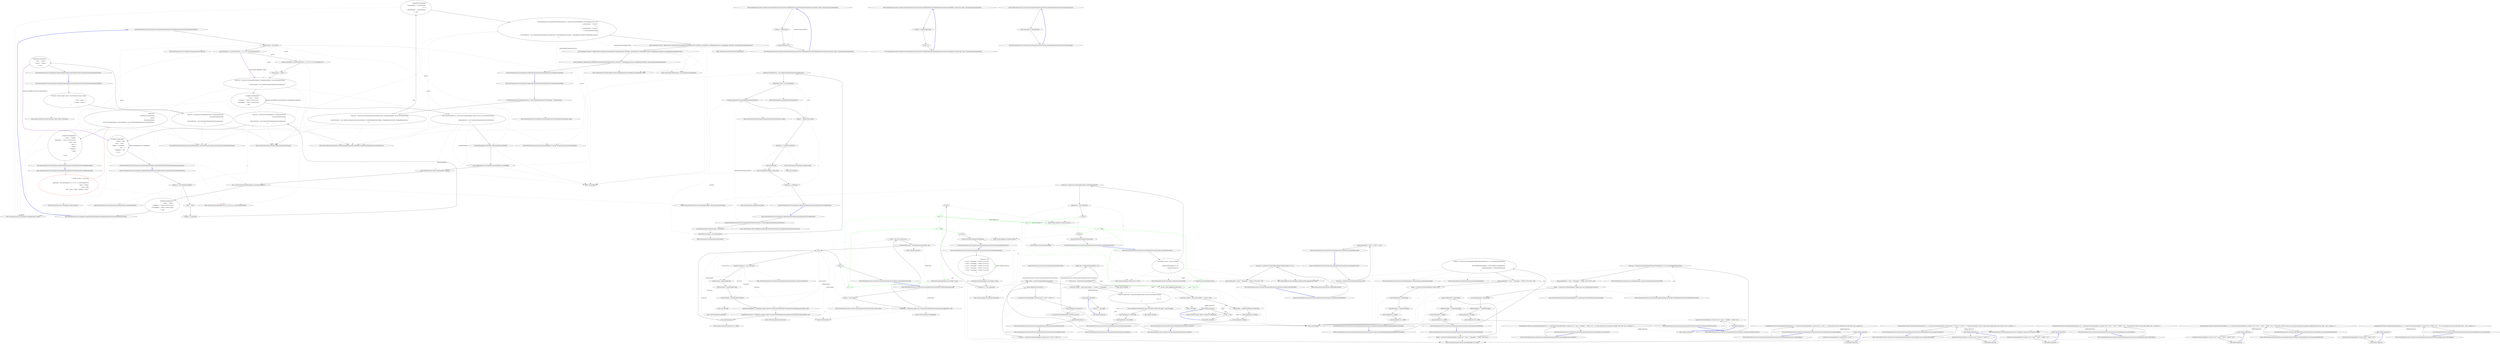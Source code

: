 digraph  {
n0 [cluster="Newtonsoft.Json.Tests.Serialization.CamelCasePropertyNamesContractResolverTests.JsonConvertSerializerSettings()", label="Entry Newtonsoft.Json.Tests.Serialization.CamelCasePropertyNamesContractResolverTests.JsonConvertSerializerSettings()", span="47-47"];
n1 [cluster="Newtonsoft.Json.Tests.Serialization.CamelCasePropertyNamesContractResolverTests.JsonConvertSerializerSettings()", label="Person person = new Person()", span="49-49"];
n2 [cluster="Newtonsoft.Json.Tests.Serialization.CamelCasePropertyNamesContractResolverTests.JsonConvertSerializerSettings()", label="person.BirthDate = new DateTime(2000, 11, 20, 23, 55, 44, DateTimeKind.Utc)", span="50-50"];
n14 [cluster="Newtonsoft.Json.Tests.TestObjects.Organization.Person.Person()", label="Entry Newtonsoft.Json.Tests.TestObjects.Organization.Person.Person()", span="34-34"];
n3 [cluster="Newtonsoft.Json.Tests.Serialization.CamelCasePropertyNamesContractResolverTests.JsonConvertSerializerSettings()", label="person.LastModified = new DateTime(2000, 11, 20, 23, 55, 44, DateTimeKind.Utc)", span="51-51"];
n4 [cluster="Newtonsoft.Json.Tests.Serialization.CamelCasePropertyNamesContractResolverTests.JsonConvertSerializerSettings()", label="person.Name = ''Name!''", span="52-52"];
n5 [cluster="Newtonsoft.Json.Tests.Serialization.CamelCasePropertyNamesContractResolverTests.JsonConvertSerializerSettings()", label="string json = JsonConvert.SerializeObject(person, Formatting.Indented, new JsonSerializerSettings\r\n            {\r\n                ContractResolver = new CamelCasePropertyNamesContractResolver()\r\n            })", span="54-57"];
n8 [cluster="Newtonsoft.Json.Tests.Serialization.CamelCasePropertyNamesContractResolverTests.JsonConvertSerializerSettings()", label="Assert.AreEqual(person.BirthDate, deserializedPerson.BirthDate)", span="70-70"];
n9 [cluster="Newtonsoft.Json.Tests.Serialization.CamelCasePropertyNamesContractResolverTests.JsonConvertSerializerSettings()", label="Assert.AreEqual(person.LastModified, deserializedPerson.LastModified)", span="71-71"];
n10 [cluster="Newtonsoft.Json.Tests.Serialization.CamelCasePropertyNamesContractResolverTests.JsonConvertSerializerSettings()", label="Assert.AreEqual(person.Name, deserializedPerson.Name)", span="72-72"];
n11 [cluster="Newtonsoft.Json.Tests.Serialization.CamelCasePropertyNamesContractResolverTests.JsonConvertSerializerSettings()", label="json = JsonConvert.SerializeObject(person, Formatting.Indented)", span="74-74"];
n15 [cluster="System.DateTime.DateTime(int, int, int, int, int, int, System.DateTimeKind)", label="Entry System.DateTime.DateTime(int, int, int, int, int, int, System.DateTimeKind)", span="0-0"];
n6 [cluster="Newtonsoft.Json.Tests.Serialization.CamelCasePropertyNamesContractResolverTests.JsonConvertSerializerSettings()", label="StringAssert.AreEqual(@''{\r\n  ''''name'''': ''''Name!'''',\r\n  ''''birthDate'''': ''''2000-11-20T23:55:44Z'''',\r\n  ''''lastModified'''': ''''2000-11-20T23:55:44Z''''\r\n}'', json)", span="59-63"];
n16 [cluster="Newtonsoft.Json.JsonSerializerSettings.JsonSerializerSettings()", label="Entry Newtonsoft.Json.JsonSerializerSettings.JsonSerializerSettings()", span="429-429"];
n17 [cluster="Newtonsoft.Json.Serialization.CamelCasePropertyNamesContractResolver.CamelCasePropertyNamesContractResolver()", label="Entry Newtonsoft.Json.Serialization.CamelCasePropertyNamesContractResolver.CamelCasePropertyNamesContractResolver()", span="38-38"];
n18 [cluster="Newtonsoft.Json.JsonConvert.SerializeObject(object, Newtonsoft.Json.Formatting, Newtonsoft.Json.JsonSerializerSettings)", label="Entry Newtonsoft.Json.JsonConvert.SerializeObject(object, Newtonsoft.Json.Formatting, Newtonsoft.Json.JsonSerializerSettings)", span="621-621"];
n7 [cluster="Newtonsoft.Json.Tests.Serialization.CamelCasePropertyNamesContractResolverTests.JsonConvertSerializerSettings()", label="Person deserializedPerson = JsonConvert.DeserializeObject<Person>(json, new JsonSerializerSettings\r\n            {\r\n                ContractResolver = new CamelCasePropertyNamesContractResolver()\r\n            })", span="65-68"];
n19 [cluster="Newtonsoft.Json.Tests.StringAssert.AreEqual(string, string)", label="Entry Newtonsoft.Json.Tests.StringAssert.AreEqual(string, string)", span="328-328"];
n20 [cluster="Newtonsoft.Json.JsonConvert.DeserializeObject<T>(string, Newtonsoft.Json.JsonSerializerSettings)", label="Entry Newtonsoft.Json.JsonConvert.DeserializeObject<T>(string, Newtonsoft.Json.JsonSerializerSettings)", span="817-817"];
n21 [cluster="Unk.AreEqual", label="Entry Unk.AreEqual", span=""];
n12 [cluster="Newtonsoft.Json.Tests.Serialization.CamelCasePropertyNamesContractResolverTests.JsonConvertSerializerSettings()", label="StringAssert.AreEqual(@''{\r\n  ''''Name'''': ''''Name!'''',\r\n  ''''BirthDate'''': ''''2000-11-20T23:55:44Z'''',\r\n  ''''LastModified'''': ''''2000-11-20T23:55:44Z''''\r\n}'', json)", span="75-79"];
n22 [cluster="Newtonsoft.Json.JsonConvert.SerializeObject(object, Newtonsoft.Json.Formatting)", label="Entry Newtonsoft.Json.JsonConvert.SerializeObject(object, Newtonsoft.Json.Formatting)", span="540-540"];
n13 [cluster="Newtonsoft.Json.Tests.Serialization.CamelCasePropertyNamesContractResolverTests.JsonConvertSerializerSettings()", label="Exit Newtonsoft.Json.Tests.Serialization.CamelCasePropertyNamesContractResolverTests.JsonConvertSerializerSettings()", span="47-47"];
n23 [cluster="Newtonsoft.Json.Tests.Serialization.CamelCasePropertyNamesContractResolverTests.JTokenWriter()", label="Entry Newtonsoft.Json.Tests.Serialization.CamelCasePropertyNamesContractResolverTests.JTokenWriter()", span="83-83"];
n24 [cluster="Newtonsoft.Json.Tests.Serialization.CamelCasePropertyNamesContractResolverTests.JTokenWriter()", label="JsonIgnoreAttributeOnClassTestClass ignoreAttributeOnClassTestClass = new JsonIgnoreAttributeOnClassTestClass()", span="85-85"];
n25 [cluster="Newtonsoft.Json.Tests.Serialization.CamelCasePropertyNamesContractResolverTests.JTokenWriter()", label="ignoreAttributeOnClassTestClass.Field = int.MinValue", span="86-86"];
n36 [cluster="Newtonsoft.Json.Tests.TestObjects.JsonIgnoreAttributeOnClassTestClass.JsonIgnoreAttributeOnClassTestClass()", label="Entry Newtonsoft.Json.Tests.TestObjects.JsonIgnoreAttributeOnClassTestClass.JsonIgnoreAttributeOnClassTestClass()", span="28-28"];
n29 [cluster="Newtonsoft.Json.Tests.Serialization.CamelCasePropertyNamesContractResolverTests.JTokenWriter()", label="serializer.Serialize(writer, ignoreAttributeOnClassTestClass)", span="93-93"];
n26 [cluster="Newtonsoft.Json.Tests.Serialization.CamelCasePropertyNamesContractResolverTests.JTokenWriter()", label="JsonSerializer serializer = new JsonSerializer()", span="88-88"];
n27 [cluster="Newtonsoft.Json.Tests.Serialization.CamelCasePropertyNamesContractResolverTests.JTokenWriter()", label="serializer.ContractResolver = new CamelCasePropertyNamesContractResolver()", span="89-89"];
n37 [cluster="Newtonsoft.Json.JsonSerializer.JsonSerializer()", label="Entry Newtonsoft.Json.JsonSerializer.JsonSerializer()", span="530-530"];
n28 [cluster="Newtonsoft.Json.Tests.Serialization.CamelCasePropertyNamesContractResolverTests.JTokenWriter()", label="JTokenWriter writer = new JTokenWriter()", span="91-91"];
n38 [cluster="Newtonsoft.Json.Linq.JTokenWriter.JTokenWriter()", label="Entry Newtonsoft.Json.Linq.JTokenWriter.JTokenWriter()", span="85-85"];
n30 [cluster="Newtonsoft.Json.Tests.Serialization.CamelCasePropertyNamesContractResolverTests.JTokenWriter()", label="JObject o = (JObject)writer.Token", span="95-95"];
n39 [cluster="Newtonsoft.Json.JsonSerializer.Serialize(Newtonsoft.Json.JsonWriter, object)", label="Entry Newtonsoft.Json.JsonSerializer.Serialize(Newtonsoft.Json.JsonWriter, object)", span="1042-1042"];
n31 [cluster="Newtonsoft.Json.Tests.Serialization.CamelCasePropertyNamesContractResolverTests.JTokenWriter()", label="JProperty p = o.Property(''theField'')", span="96-96"];
n34 [cluster="Newtonsoft.Json.Tests.Serialization.CamelCasePropertyNamesContractResolverTests.JTokenWriter()", label="string json = o.ToString()", span="101-101"];
n32 [cluster="Newtonsoft.Json.Tests.Serialization.CamelCasePropertyNamesContractResolverTests.JTokenWriter()", label="Assert.IsNotNull(p)", span="98-98"];
n40 [cluster="Newtonsoft.Json.Linq.JObject.Property(string)", label="Entry Newtonsoft.Json.Linq.JObject.Property(string)", span="258-258"];
n33 [cluster="Newtonsoft.Json.Tests.Serialization.CamelCasePropertyNamesContractResolverTests.JTokenWriter()", label="Assert.AreEqual(int.MinValue, (int)p.Value)", span="99-99"];
n41 [cluster="Unk.IsNotNull", label="Entry Unk.IsNotNull", span=""];
n35 [cluster="Newtonsoft.Json.Tests.Serialization.CamelCasePropertyNamesContractResolverTests.JTokenWriter()", label="Exit Newtonsoft.Json.Tests.Serialization.CamelCasePropertyNamesContractResolverTests.JTokenWriter()", span="83-83"];
n42 [cluster="Newtonsoft.Json.Linq.JToken.ToString()", label="Entry Newtonsoft.Json.Linq.JToken.ToString()", span="422-422"];
n43 [cluster="Newtonsoft.Json.Tests.Serialization.CamelCasePropertyNamesContractResolverTests.MemberSearchFlags()", label="Entry Newtonsoft.Json.Tests.Serialization.CamelCasePropertyNamesContractResolverTests.MemberSearchFlags()", span="107-107"];
n44 [cluster="Newtonsoft.Json.Tests.Serialization.CamelCasePropertyNamesContractResolverTests.MemberSearchFlags()", label="PrivateMembersClass privateMembersClass = new PrivateMembersClass(''PrivateString!'', ''InternalString!'')", span="109-109"];
n45 [cluster="Newtonsoft.Json.Tests.Serialization.CamelCasePropertyNamesContractResolverTests.MemberSearchFlags()", label="string json = JsonConvert.SerializeObject(privateMembersClass, Formatting.Indented, new JsonSerializerSettings\r\n            {\r\n                ContractResolver = new CamelCasePropertyNamesContractResolver { DefaultMembersSearchFlags = BindingFlags.NonPublic | BindingFlags.Instance }\r\n            })", span="111-114"];
n52 [cluster="Newtonsoft.Json.Tests.TestObjects.PrivateMembersClass.PrivateMembersClass(string, string)", label="Entry Newtonsoft.Json.Tests.TestObjects.PrivateMembersClass.PrivateMembersClass(string, string)", span="29-29"];
n46 [cluster="Newtonsoft.Json.Tests.Serialization.CamelCasePropertyNamesContractResolverTests.MemberSearchFlags()", label="StringAssert.AreEqual(@''{\r\n  ''''_privateString'''': ''''PrivateString!'''',\r\n  ''''i'''': 0,\r\n  ''''_internalString'''': ''''InternalString!''''\r\n}'', json)", span="116-120"];
n47 [cluster="Newtonsoft.Json.Tests.Serialization.CamelCasePropertyNamesContractResolverTests.MemberSearchFlags()", label="PrivateMembersClass deserializedPrivateMembersClass = JsonConvert.DeserializeObject<PrivateMembersClass>(@''{\r\n  ''''_privateString'''': ''''Private!'''',\r\n  ''''i'''': -2,\r\n  ''''_internalString'''': ''''Internal!''''\r\n}'', new JsonSerializerSettings\r\n            {\r\n                ContractResolver = new CamelCasePropertyNamesContractResolver { DefaultMembersSearchFlags = BindingFlags.NonPublic | BindingFlags.Instance }\r\n            })", span="122-129"];
n48 [cluster="Newtonsoft.Json.Tests.Serialization.CamelCasePropertyNamesContractResolverTests.MemberSearchFlags()", label="Assert.AreEqual(''Private!'', ReflectionUtils.GetMemberValue(typeof(PrivateMembersClass).GetField(''_privateString'', BindingFlags.Instance | BindingFlags.NonPublic), deserializedPrivateMembersClass))", span="131-131"];
n49 [cluster="Newtonsoft.Json.Tests.Serialization.CamelCasePropertyNamesContractResolverTests.MemberSearchFlags()", label="Assert.AreEqual(''Internal!'', ReflectionUtils.GetMemberValue(typeof(PrivateMembersClass).GetField(''_internalString'', BindingFlags.Instance | BindingFlags.NonPublic), deserializedPrivateMembersClass))", span="132-132"];
n50 [cluster="Newtonsoft.Json.Tests.Serialization.CamelCasePropertyNamesContractResolverTests.MemberSearchFlags()", label="Assert.AreEqual(0, ReflectionUtils.GetMemberValue(typeof(PrivateMembersClass).GetField(''i'', BindingFlags.Instance | BindingFlags.NonPublic), deserializedPrivateMembersClass))", span="135-135"];
n53 [cluster="System.Type.GetField(string, System.Reflection.BindingFlags)", label="Entry System.Type.GetField(string, System.Reflection.BindingFlags)", span="0-0"];
n54 [cluster="Newtonsoft.Json.Utilities.ReflectionUtils.GetMemberValue(System.Reflection.MemberInfo, object)", label="Entry Newtonsoft.Json.Utilities.ReflectionUtils.GetMemberValue(System.Reflection.MemberInfo, object)", span="507-507"];
n51 [cluster="Newtonsoft.Json.Tests.Serialization.CamelCasePropertyNamesContractResolverTests.MemberSearchFlags()", label="Exit Newtonsoft.Json.Tests.Serialization.CamelCasePropertyNamesContractResolverTests.MemberSearchFlags()", span="107-107"];
n55 [cluster="Newtonsoft.Json.Tests.Serialization.CamelCasePropertyNamesContractResolverTests.BlogPostExample()", label="Entry Newtonsoft.Json.Tests.Serialization.CamelCasePropertyNamesContractResolverTests.BlogPostExample()", span="141-141"];
n56 [cluster="Newtonsoft.Json.Tests.Serialization.CamelCasePropertyNamesContractResolverTests.BlogPostExample()", color=red, community=0, label="0: Product product = new Product\r\n            {\r\n                ExpiryDate = new DateTime(2010, 12, 20, 18, 1, 0, DateTimeKind.Utc),\r\n                Name = ''Widget'',\r\n                Price = 9.99m,\r\n                Sizes = new[] { ''Small'', ''Medium'', ''Large'' }\r\n            }", span="143-149"];
n57 [cluster="Newtonsoft.Json.Tests.Serialization.CamelCasePropertyNamesContractResolverTests.BlogPostExample()", label="string json =\r\n                JsonConvert.SerializeObject(\r\n                    product,\r\n                    Formatting.Indented,\r\n                    new JsonSerializerSettings { ContractResolver = new CamelCasePropertyNamesContractResolver() }\r\n                    )", span="151-156"];
n60 [cluster="Newtonsoft.Json.Tests.TestObjects.Product.Product()", label="Entry Newtonsoft.Json.Tests.TestObjects.Product.Product()", span="29-29"];
n58 [cluster="Newtonsoft.Json.Tests.Serialization.CamelCasePropertyNamesContractResolverTests.BlogPostExample()", label="StringAssert.AreEqual(@''{\r\n  ''''name'''': ''''Widget'''',\r\n  ''''expiryDate'''': ''''2010-12-20T18:01:00Z'''',\r\n  ''''price'''': 9.99,\r\n  ''''sizes'''': [\r\n    ''''Small'''',\r\n    ''''Medium'''',\r\n    ''''Large''''\r\n  ]\r\n}'', json)", span="169-178"];
n59 [cluster="Newtonsoft.Json.Tests.Serialization.CamelCasePropertyNamesContractResolverTests.BlogPostExample()", label="Exit Newtonsoft.Json.Tests.Serialization.CamelCasePropertyNamesContractResolverTests.BlogPostExample()", span="141-141"];
n61 [cluster="Newtonsoft.Json.Tests.Serialization.CamelCasePropertyNamesContractResolverTests.DynamicCamelCasePropertyNames()", label="Entry Newtonsoft.Json.Tests.Serialization.CamelCasePropertyNamesContractResolverTests.DynamicCamelCasePropertyNames()", span="183-183"];
n62 [cluster="Newtonsoft.Json.Tests.Serialization.CamelCasePropertyNamesContractResolverTests.DynamicCamelCasePropertyNames()", label="dynamic o = new TestDynamicObject()", span="185-185"];
n63 [cluster="Newtonsoft.Json.Tests.Serialization.CamelCasePropertyNamesContractResolverTests.DynamicCamelCasePropertyNames()", label="o.Text = ''Text!''", span="186-186"];
n68 [cluster="Newtonsoft.Json.Tests.Serialization.TestDynamicObject.TestDynamicObject()", label="Entry Newtonsoft.Json.Tests.Serialization.TestDynamicObject.TestDynamicObject()", span="344-344"];
n64 [cluster="Newtonsoft.Json.Tests.Serialization.CamelCasePropertyNamesContractResolverTests.DynamicCamelCasePropertyNames()", label="o.Integer = int.MaxValue", span="187-187"];
n65 [cluster="Newtonsoft.Json.Tests.Serialization.CamelCasePropertyNamesContractResolverTests.DynamicCamelCasePropertyNames()", label="string json = JsonConvert.SerializeObject(o, Formatting.Indented,\r\n                new JsonSerializerSettings\r\n                {\r\n                    ContractResolver = new CamelCasePropertyNamesContractResolver()\r\n                })", span="189-193"];
n66 [cluster="Newtonsoft.Json.Tests.Serialization.CamelCasePropertyNamesContractResolverTests.DynamicCamelCasePropertyNames()", label="StringAssert.AreEqual(@''{\r\n  ''''explicit'''': false,\r\n  ''''text'''': ''''Text!'''',\r\n  ''''integer'''': 2147483647,\r\n  ''''int'''': 0,\r\n  ''''childObject'''': null\r\n}'', json)", span="195-201"];
n67 [cluster="Newtonsoft.Json.Tests.Serialization.CamelCasePropertyNamesContractResolverTests.DynamicCamelCasePropertyNames()", label="Exit Newtonsoft.Json.Tests.Serialization.CamelCasePropertyNamesContractResolverTests.DynamicCamelCasePropertyNames()", span="183-183"];
n69 [cluster="Newtonsoft.Json.Tests.Serialization.CamelCasePropertyNamesContractResolverTests.DictionaryCamelCasePropertyNames()", label="Entry Newtonsoft.Json.Tests.Serialization.CamelCasePropertyNamesContractResolverTests.DictionaryCamelCasePropertyNames()", span="206-206"];
n70 [cluster="Newtonsoft.Json.Tests.Serialization.CamelCasePropertyNamesContractResolverTests.DictionaryCamelCasePropertyNames()", label="Dictionary<string, string> values = new Dictionary<string, string>\r\n            {\r\n                { ''First'', ''Value1!'' },\r\n                { ''Second'', ''Value2!'' }\r\n            }", span="208-212"];
n71 [cluster="Newtonsoft.Json.Tests.Serialization.CamelCasePropertyNamesContractResolverTests.DictionaryCamelCasePropertyNames()", label="string json = JsonConvert.SerializeObject(values, Formatting.Indented,\r\n                new JsonSerializerSettings\r\n                {\r\n                    ContractResolver = new CamelCasePropertyNamesContractResolver()\r\n                })", span="214-218"];
n74 [cluster="System.Collections.Generic.Dictionary<TKey, TValue>.Dictionary()", label="Entry System.Collections.Generic.Dictionary<TKey, TValue>.Dictionary()", span="0-0"];
n72 [cluster="Newtonsoft.Json.Tests.Serialization.CamelCasePropertyNamesContractResolverTests.DictionaryCamelCasePropertyNames()", label="StringAssert.AreEqual(@''{\r\n  ''''first'''': ''''Value1!'''',\r\n  ''''second'''': ''''Value2!''''\r\n}'', json)", span="220-223"];
n73 [cluster="Newtonsoft.Json.Tests.Serialization.CamelCasePropertyNamesContractResolverTests.DictionaryCamelCasePropertyNames()", label="Exit Newtonsoft.Json.Tests.Serialization.CamelCasePropertyNamesContractResolverTests.DictionaryCamelCasePropertyNames()", span="206-206"];
m0_50 [cluster="Newtonsoft.Json.Tests.Converters.DiscriminatedUnionConverterTests.DeserializePerformance()", file="DiscriminatedUnionConverterTests.cs", label="Entry Newtonsoft.Json.Tests.Converters.DiscriminatedUnionConverterTests.DeserializePerformance()", span="114-114"];
m0_51 [cluster="Newtonsoft.Json.Tests.Converters.DiscriminatedUnionConverterTests.DeserializePerformance()", file="DiscriminatedUnionConverterTests.cs", label="string json = @''[\r\n  {''''Case'''':''''Rectangle'''',''''Fields'''':[10.0,5.0]},\r\n  {''''Case'''':''''Rectangle'''',''''Fields'''':[10.0,5.0]},\r\n  {''''Case'''':''''Rectangle'''',''''Fields'''':[10.0,5.0]},\r\n  {''''Case'''':''''Rectangle'''',''''Fields'''':[10.0,5.0]},\r\n  {''''Case'''':''''Rectangle'''',''''Fields'''':[10.0,5.0]}\r\n]''", span="116-122"];
m0_52 [cluster="Newtonsoft.Json.Tests.Converters.DiscriminatedUnionConverterTests.DeserializePerformance()", file="DiscriminatedUnionConverterTests.cs", label="JsonConvert.DeserializeObject<List<Shape>>(json)", span="124-124"];
m0_57 [cluster="Newtonsoft.Json.Tests.Converters.DiscriminatedUnionConverterTests.DeserializePerformance()", file="DiscriminatedUnionConverterTests.cs", label="JsonConvert.DeserializeObject<List<Shape>>(json)", span="131-131"];
m0_53 [cluster="Newtonsoft.Json.Tests.Converters.DiscriminatedUnionConverterTests.DeserializePerformance()", file="DiscriminatedUnionConverterTests.cs", label="Stopwatch ts = new Stopwatch()", span="126-126"];
m0_54 [cluster="Newtonsoft.Json.Tests.Converters.DiscriminatedUnionConverterTests.DeserializePerformance()", file="DiscriminatedUnionConverterTests.cs", label="ts.Start()", span="127-127"];
m0_59 [cluster="Newtonsoft.Json.Tests.Converters.DiscriminatedUnionConverterTests.DeserializePerformance()", file="DiscriminatedUnionConverterTests.cs", label="ts.Stop()", span="134-134"];
m0_60 [cluster="Newtonsoft.Json.Tests.Converters.DiscriminatedUnionConverterTests.DeserializePerformance()", file="DiscriminatedUnionConverterTests.cs", label="Console.WriteLine(ts.Elapsed.TotalSeconds)", span="136-136"];
m0_55 [cluster="Newtonsoft.Json.Tests.Converters.DiscriminatedUnionConverterTests.DeserializePerformance()", color=green, community=0, file="DiscriminatedUnionConverterTests.cs", label="0: int i = 0", span="129-129"];
m0_56 [cluster="Newtonsoft.Json.Tests.Converters.DiscriminatedUnionConverterTests.DeserializePerformance()", color=green, community=0, file="DiscriminatedUnionConverterTests.cs", label="0: i < 10000", span="129-129"];
m0_58 [cluster="Newtonsoft.Json.Tests.Converters.DiscriminatedUnionConverterTests.DeserializePerformance()", color=green, community=0, file="DiscriminatedUnionConverterTests.cs", label="0: i++", span="129-129"];
m0_61 [cluster="Newtonsoft.Json.Tests.Converters.DiscriminatedUnionConverterTests.DeserializePerformance()", file="DiscriminatedUnionConverterTests.cs", label="Exit Newtonsoft.Json.Tests.Converters.DiscriminatedUnionConverterTests.DeserializePerformance()", span="114-114"];
m0_75 [cluster="Newtonsoft.Json.Tests.Converters.DiscriminatedUnionConverterTests.DeserializeUnionWithFields()", file="DiscriminatedUnionConverterTests.cs", label="Entry Newtonsoft.Json.Tests.Converters.DiscriminatedUnionConverterTests.DeserializeUnionWithFields()", span="161-161"];
m0_76 [cluster="Newtonsoft.Json.Tests.Converters.DiscriminatedUnionConverterTests.DeserializeUnionWithFields()", file="DiscriminatedUnionConverterTests.cs", label="Shape c = JsonConvert.DeserializeObject<Shape>(@''{''''Case'''':''''Rectangle'''',''''Fields'''':[10.0,5.0]}'')", span="163-163"];
m0_77 [cluster="Newtonsoft.Json.Tests.Converters.DiscriminatedUnionConverterTests.DeserializeUnionWithFields()", file="DiscriminatedUnionConverterTests.cs", label="Assert.AreEqual(true, c.IsRectangle)", span="164-164"];
m0_78 [cluster="Newtonsoft.Json.Tests.Converters.DiscriminatedUnionConverterTests.DeserializeUnionWithFields()", file="DiscriminatedUnionConverterTests.cs", label="Shape.Rectangle r = (Shape.Rectangle)c", span="166-166"];
m0_79 [cluster="Newtonsoft.Json.Tests.Converters.DiscriminatedUnionConverterTests.DeserializeUnionWithFields()", file="DiscriminatedUnionConverterTests.cs", label="Assert.AreEqual(5.0, r.length)", span="168-168"];
m0_80 [cluster="Newtonsoft.Json.Tests.Converters.DiscriminatedUnionConverterTests.DeserializeUnionWithFields()", file="DiscriminatedUnionConverterTests.cs", label="Assert.AreEqual(10.0, r.width)", span="169-169"];
m0_81 [cluster="Newtonsoft.Json.Tests.Converters.DiscriminatedUnionConverterTests.DeserializeUnionWithFields()", file="DiscriminatedUnionConverterTests.cs", label="Exit Newtonsoft.Json.Tests.Converters.DiscriminatedUnionConverterTests.DeserializeUnionWithFields()", span="161-161"];
m0_26 [cluster="Newtonsoft.Json.Tests.Converters.DiscriminatedUnionConverterTests.SerializeBasicUnion()", file="DiscriminatedUnionConverterTests.cs", label="Entry Newtonsoft.Json.Tests.Converters.DiscriminatedUnionConverterTests.SerializeBasicUnion()", span="82-82"];
m0_27 [cluster="Newtonsoft.Json.Tests.Converters.DiscriminatedUnionConverterTests.SerializeBasicUnion()", file="DiscriminatedUnionConverterTests.cs", label="string json = JsonConvert.SerializeObject(Currency.AUD)", span="84-84"];
m0_28 [cluster="Newtonsoft.Json.Tests.Converters.DiscriminatedUnionConverterTests.SerializeBasicUnion()", file="DiscriminatedUnionConverterTests.cs", label="Assert.AreEqual(@''{''''Case'''':''''AUD''''}'', json)", span="86-86"];
m0_29 [cluster="Newtonsoft.Json.Tests.Converters.DiscriminatedUnionConverterTests.SerializeBasicUnion()", file="DiscriminatedUnionConverterTests.cs", label="Exit Newtonsoft.Json.Tests.Converters.DiscriminatedUnionConverterTests.SerializeBasicUnion()", span="82-82"];
m0_100 [cluster="Unk.GetUnionCases", file="DiscriminatedUnionConverterTests.cs", label="Entry Unk.GetUnionCases", span=""];
m0_97 [cluster="Newtonsoft.Json.Tests.Converters.DiscriminatedUnionConverterTests.Union.Union()", file="DiscriminatedUnionConverterTests.cs", label="Entry Newtonsoft.Json.Tests.Converters.DiscriminatedUnionConverterTests.Union.Union()", span="172-172"];
m0_152 [cluster="Newtonsoft.Json.Tests.Converters.DiscriminatedUnionConverterTests.DeserializeBasicUnion_UnexpectedEnd()", file="DiscriminatedUnionConverterTests.cs", label="Entry Newtonsoft.Json.Tests.Converters.DiscriminatedUnionConverterTests.DeserializeBasicUnion_UnexpectedEnd()", span="264-264"];
m0_153 [cluster="Newtonsoft.Json.Tests.Converters.DiscriminatedUnionConverterTests.DeserializeBasicUnion_UnexpectedEnd()", file="DiscriminatedUnionConverterTests.cs", label="ExceptionAssert.Throws<JsonSerializationException>(() => JsonConvert.DeserializeObject<Currency>(@''{''''Case'''':''), ''Unexpected end when reading union. Path 'Case', line 1, position 8.'')", span="266-266"];
m0_154 [cluster="Newtonsoft.Json.Tests.Converters.DiscriminatedUnionConverterTests.DeserializeBasicUnion_UnexpectedEnd()", file="DiscriminatedUnionConverterTests.cs", label="Exit Newtonsoft.Json.Tests.Converters.DiscriminatedUnionConverterTests.DeserializeBasicUnion_UnexpectedEnd()", span="264-264"];
m0_22 [cluster="Newtonsoft.Json.Tests.Converters.DiscriminatedUnionConverterTests.DoubleDoubleConverter.DoubleDoubleConverter()", file="DiscriminatedUnionConverterTests.cs", label="Entry Newtonsoft.Json.Tests.Converters.DiscriminatedUnionConverterTests.DoubleDoubleConverter.DoubleDoubleConverter()", span="43-43"];
m0_47 [cluster="System.Diagnostics.Stopwatch.Start()", file="DiscriminatedUnionConverterTests.cs", label="Entry System.Diagnostics.Stopwatch.Start()", span="0-0"];
m0_105 [cluster="System.Collections.Generic.List<T>.Add(T)", file="DiscriminatedUnionConverterTests.cs", label="Entry System.Collections.Generic.List<T>.Add(T)", span="0-0"];
m0_121 [cluster="Newtonsoft.Json.Tests.Converters.DiscriminatedUnionConverterTests.Deserialize()", file="DiscriminatedUnionConverterTests.cs", label="Entry Newtonsoft.Json.Tests.Converters.DiscriminatedUnionConverterTests.Deserialize()", span="229-229"];
m0_122 [cluster="Newtonsoft.Json.Tests.Converters.DiscriminatedUnionConverterTests.Deserialize()", file="DiscriminatedUnionConverterTests.cs", label="Union union = CreateUnion(typeof(Shape.Rectangle))", span="231-231"];
m0_123 [cluster="Newtonsoft.Json.Tests.Converters.DiscriminatedUnionConverterTests.Deserialize()", file="DiscriminatedUnionConverterTests.cs", label="UnionCase caseInfo = union.Cases.Single(c => c.Name == ''Rectangle'')", span="233-233"];
m0_124 [cluster="Newtonsoft.Json.Tests.Converters.DiscriminatedUnionConverterTests.Deserialize()", file="DiscriminatedUnionConverterTests.cs", label="Shape.Rectangle value = (Shape.Rectangle)caseInfo.Constructor.Invoke(new object[]\r\n            {\r\n                10.0, 5.0\r\n            })", span="235-238"];
m0_125 [cluster="Newtonsoft.Json.Tests.Converters.DiscriminatedUnionConverterTests.Deserialize()", file="DiscriminatedUnionConverterTests.cs", label="Assert.AreEqual(''Newtonsoft.Json.Tests.TestObjects.Shape+Rectangle'', value.ToString())", span="240-240"];
m0_126 [cluster="Newtonsoft.Json.Tests.Converters.DiscriminatedUnionConverterTests.Deserialize()", file="DiscriminatedUnionConverterTests.cs", label="Assert.AreEqual(10, value.width)", span="241-241"];
m0_127 [cluster="Newtonsoft.Json.Tests.Converters.DiscriminatedUnionConverterTests.Deserialize()", file="DiscriminatedUnionConverterTests.cs", label="Assert.AreEqual(5, value.length)", span="242-242"];
m0_128 [cluster="Newtonsoft.Json.Tests.Converters.DiscriminatedUnionConverterTests.Deserialize()", file="DiscriminatedUnionConverterTests.cs", label="Exit Newtonsoft.Json.Tests.Converters.DiscriminatedUnionConverterTests.Deserialize()", span="229-229"];
m0_62 [cluster="Newtonsoft.Json.JsonConvert.DeserializeObject<T>(string)", file="DiscriminatedUnionConverterTests.cs", label="Entry Newtonsoft.Json.JsonConvert.DeserializeObject<T>(string)", span="739-739"];
m0_48 [cluster="System.Diagnostics.Stopwatch.Stop()", file="DiscriminatedUnionConverterTests.cs", label="Entry System.Diagnostics.Stopwatch.Stop()", span="0-0"];
m0_63 [cluster="Newtonsoft.Json.Tests.Converters.DiscriminatedUnionConverterTests.SerializeUnionWithFields()", file="DiscriminatedUnionConverterTests.cs", label="Entry Newtonsoft.Json.Tests.Converters.DiscriminatedUnionConverterTests.SerializeUnionWithFields()", span="140-140"];
m0_64 [cluster="Newtonsoft.Json.Tests.Converters.DiscriminatedUnionConverterTests.SerializeUnionWithFields()", file="DiscriminatedUnionConverterTests.cs", label="string json = JsonConvert.SerializeObject(Shape.NewRectangle(10.0, 5.0))", span="142-142"];
m0_65 [cluster="Newtonsoft.Json.Tests.Converters.DiscriminatedUnionConverterTests.SerializeUnionWithFields()", file="DiscriminatedUnionConverterTests.cs", label="Assert.AreEqual(@''{''''Case'''':''''Rectangle'''',''''Fields'''':[10.0,5.0]}'', json)", span="144-144"];
m0_66 [cluster="Newtonsoft.Json.Tests.Converters.DiscriminatedUnionConverterTests.SerializeUnionWithFields()", file="DiscriminatedUnionConverterTests.cs", label="Exit Newtonsoft.Json.Tests.Converters.DiscriminatedUnionConverterTests.SerializeUnionWithFields()", span="140-140"];
m0_129 [cluster="object.ToString()", file="DiscriminatedUnionConverterTests.cs", label="Entry object.ToString()", span="0-0"];
m0_133 [cluster="Newtonsoft.Json.Tests.Converters.DiscriminatedUnionConverterTests.DeserializeBasicUnion_NoMatch()", file="DiscriminatedUnionConverterTests.cs", label="Entry Newtonsoft.Json.Tests.Converters.DiscriminatedUnionConverterTests.DeserializeBasicUnion_NoMatch()", span="246-246"];
m0_134 [cluster="Newtonsoft.Json.Tests.Converters.DiscriminatedUnionConverterTests.DeserializeBasicUnion_NoMatch()", file="DiscriminatedUnionConverterTests.cs", label="ExceptionAssert.Throws<JsonSerializationException>(() => JsonConvert.DeserializeObject<Currency>(@''{''''Case'''':''''abcdefg'''',''''Fields'''':[]}''), ''No union type found with the name 'abcdefg'. Path 'Case', line 1, position 17.'')", span="248-248"];
m0_135 [cluster="Newtonsoft.Json.Tests.Converters.DiscriminatedUnionConverterTests.DeserializeBasicUnion_NoMatch()", file="DiscriminatedUnionConverterTests.cs", label="Exit Newtonsoft.Json.Tests.Converters.DiscriminatedUnionConverterTests.DeserializeBasicUnion_NoMatch()", span="246-246"];
m0_164 [cluster="Newtonsoft.Json.Tests.Converters.DiscriminatedUnionConverterTests.DeserializeBasicUnion_UnexpectedProperty()", file="DiscriminatedUnionConverterTests.cs", label="Entry Newtonsoft.Json.Tests.Converters.DiscriminatedUnionConverterTests.DeserializeBasicUnion_UnexpectedProperty()", span="276-276"];
m0_165 [cluster="Newtonsoft.Json.Tests.Converters.DiscriminatedUnionConverterTests.DeserializeBasicUnion_UnexpectedProperty()", file="DiscriminatedUnionConverterTests.cs", label="ExceptionAssert.Throws<JsonSerializationException>(() => JsonConvert.DeserializeObject<Currency>(@''{''''Case123'''':''''AUD''''}''), ''Unexpected property 'Case123' found when reading union. Path 'Case123', line 1, position 11.'')", span="278-278"];
m0_166 [cluster="Newtonsoft.Json.Tests.Converters.DiscriminatedUnionConverterTests.DeserializeBasicUnion_UnexpectedProperty()", file="DiscriminatedUnionConverterTests.cs", label="Exit Newtonsoft.Json.Tests.Converters.DiscriminatedUnionConverterTests.DeserializeBasicUnion_UnexpectedProperty()", span="276-276"];
m0_99 [cluster="Unk.ToConverter", file="DiscriminatedUnionConverterTests.cs", label="Entry Unk.ToConverter", span=""];
m0_158 [cluster="Newtonsoft.Json.Tests.Converters.DiscriminatedUnionConverterTests.DeserializeBasicUnion_FieldsObject()", file="DiscriminatedUnionConverterTests.cs", label="Entry Newtonsoft.Json.Tests.Converters.DiscriminatedUnionConverterTests.DeserializeBasicUnion_FieldsObject()", span="270-270"];
m0_159 [cluster="Newtonsoft.Json.Tests.Converters.DiscriminatedUnionConverterTests.DeserializeBasicUnion_FieldsObject()", file="DiscriminatedUnionConverterTests.cs", label="ExceptionAssert.Throws<JsonSerializationException>(() => JsonConvert.DeserializeObject<Currency>(@''{''''Case'''':''''AUD'''',''''Fields'''':{}}''), ''Union fields must been an array. Path 'Fields', line 1, position 24.'')", span="272-272"];
m0_160 [cluster="Newtonsoft.Json.Tests.Converters.DiscriminatedUnionConverterTests.DeserializeBasicUnion_FieldsObject()", file="DiscriminatedUnionConverterTests.cs", label="Exit Newtonsoft.Json.Tests.Converters.DiscriminatedUnionConverterTests.DeserializeBasicUnion_FieldsObject()", span="270-270"];
m0_43 [cluster="System.Collections.Generic.List<T>.List()", file="DiscriminatedUnionConverterTests.cs", label="Entry System.Collections.Generic.List<T>.List()", span="0-0"];
m0_0 [cluster="Newtonsoft.Json.Tests.Converters.DiscriminatedUnionConverterTests.DoubleDoubleConverter.WriteJson(Newtonsoft.Json.JsonWriter, object, Newtonsoft.Json.JsonSerializer)", file="DiscriminatedUnionConverterTests.cs", label="Entry Newtonsoft.Json.Tests.Converters.DiscriminatedUnionConverterTests.DoubleDoubleConverter.WriteJson(Newtonsoft.Json.JsonWriter, object, Newtonsoft.Json.JsonSerializer)", span="45-45"];
m0_1 [cluster="Newtonsoft.Json.Tests.Converters.DiscriminatedUnionConverterTests.DoubleDoubleConverter.WriteJson(Newtonsoft.Json.JsonWriter, object, Newtonsoft.Json.JsonSerializer)", file="DiscriminatedUnionConverterTests.cs", label="double d = (double)value", span="47-47"];
m0_2 [cluster="Newtonsoft.Json.Tests.Converters.DiscriminatedUnionConverterTests.DoubleDoubleConverter.WriteJson(Newtonsoft.Json.JsonWriter, object, Newtonsoft.Json.JsonSerializer)", file="DiscriminatedUnionConverterTests.cs", label="writer.WriteValue(d * 2)", span="49-49"];
m0_3 [cluster="Newtonsoft.Json.Tests.Converters.DiscriminatedUnionConverterTests.DoubleDoubleConverter.WriteJson(Newtonsoft.Json.JsonWriter, object, Newtonsoft.Json.JsonSerializer)", file="DiscriminatedUnionConverterTests.cs", label="Exit Newtonsoft.Json.Tests.Converters.DiscriminatedUnionConverterTests.DoubleDoubleConverter.WriteJson(Newtonsoft.Json.JsonWriter, object, Newtonsoft.Json.JsonSerializer)", span="45-45"];
m0_117 [cluster="Unk.Single", file="DiscriminatedUnionConverterTests.cs", label="Entry Unk.Single", span=""];
m0_104 [cluster="Unk.PreComputeUnionConstructor", file="DiscriminatedUnionConverterTests.cs", label="Entry Unk.PreComputeUnionConstructor", span=""];
m0_25 [cluster="Newtonsoft.Json.JsonConvert.DeserializeObject<T>(string, params Newtonsoft.Json.JsonConverter[])", file="DiscriminatedUnionConverterTests.cs", label="Entry Newtonsoft.Json.JsonConvert.DeserializeObject<T>(string, params Newtonsoft.Json.JsonConverter[])", span="787-787"];
m0_24 [cluster="Unk.AreEqual", file="DiscriminatedUnionConverterTests.cs", label="Entry Unk.AreEqual", span=""];
m0_98 [cluster="Unk.PreComputeUnionTagReader", file="DiscriminatedUnionConverterTests.cs", label="Entry Unk.PreComputeUnionTagReader", span=""];
m0_106 [cluster="Newtonsoft.Json.Tests.Converters.DiscriminatedUnionConverterTests.Serialize()", file="DiscriminatedUnionConverterTests.cs", label="Entry Newtonsoft.Json.Tests.Converters.DiscriminatedUnionConverterTests.Serialize()", span="212-212"];
m0_107 [cluster="Newtonsoft.Json.Tests.Converters.DiscriminatedUnionConverterTests.Serialize()", file="DiscriminatedUnionConverterTests.cs", label="Shape value = Shape.NewRectangle(10.0, 5.0)", span="214-214"];
m0_108 [cluster="Newtonsoft.Json.Tests.Converters.DiscriminatedUnionConverterTests.Serialize()", file="DiscriminatedUnionConverterTests.cs", label="Union union = CreateUnion(value.GetType())", span="216-216"];
m0_109 [cluster="Newtonsoft.Json.Tests.Converters.DiscriminatedUnionConverterTests.Serialize()", file="DiscriminatedUnionConverterTests.cs", label="int tag = union.TagReader.Invoke(value)", span="218-218"];
m0_111 [cluster="Newtonsoft.Json.Tests.Converters.DiscriminatedUnionConverterTests.Serialize()", file="DiscriminatedUnionConverterTests.cs", label="object[] fields = caseInfo.FieldReader.Invoke(value)", span="222-222"];
m0_110 [cluster="Newtonsoft.Json.Tests.Converters.DiscriminatedUnionConverterTests.Serialize()", file="DiscriminatedUnionConverterTests.cs", label="UnionCase caseInfo = union.Cases.Single(c => c.Tag == tag)", span="220-220"];
m0_112 [cluster="Newtonsoft.Json.Tests.Converters.DiscriminatedUnionConverterTests.Serialize()", file="DiscriminatedUnionConverterTests.cs", label="Assert.AreEqual(10, fields[0])", span="224-224"];
m0_113 [cluster="Newtonsoft.Json.Tests.Converters.DiscriminatedUnionConverterTests.Serialize()", file="DiscriminatedUnionConverterTests.cs", label="Assert.AreEqual(5, fields[1])", span="225-225"];
m0_114 [cluster="Newtonsoft.Json.Tests.Converters.DiscriminatedUnionConverterTests.Serialize()", file="DiscriminatedUnionConverterTests.cs", label="Exit Newtonsoft.Json.Tests.Converters.DiscriminatedUnionConverterTests.Serialize()", span="212-212"];
m0_167 [cluster="lambda expression", file="DiscriminatedUnionConverterTests.cs", label="Entry lambda expression", span="278-278"];
m0_119 [cluster="lambda expression", file="DiscriminatedUnionConverterTests.cs", label="c.Tag == tag", span="220-220"];
m0_118 [cluster="lambda expression", file="DiscriminatedUnionConverterTests.cs", label="Entry lambda expression", span="220-220"];
m0_120 [cluster="lambda expression", file="DiscriminatedUnionConverterTests.cs", label="Exit lambda expression", span="220-220"];
m0_130 [cluster="lambda expression", file="DiscriminatedUnionConverterTests.cs", label="Entry lambda expression", span="233-233"];
m0_131 [cluster="lambda expression", file="DiscriminatedUnionConverterTests.cs", label="c.Name == ''Rectangle''", span="233-233"];
m0_132 [cluster="lambda expression", file="DiscriminatedUnionConverterTests.cs", label="Exit lambda expression", span="233-233"];
m0_137 [cluster="lambda expression", file="DiscriminatedUnionConverterTests.cs", label="Entry lambda expression", span="248-248"];
m0_138 [cluster="lambda expression", file="DiscriminatedUnionConverterTests.cs", label="JsonConvert.DeserializeObject<Currency>(@''{''''Case'''':''''abcdefg'''',''''Fields'''':[]}'')", span="248-248"];
m0_139 [cluster="lambda expression", file="DiscriminatedUnionConverterTests.cs", label="Exit lambda expression", span="248-248"];
m0_143 [cluster="lambda expression", file="DiscriminatedUnionConverterTests.cs", label="Entry lambda expression", span="254-254"];
m0_144 [cluster="lambda expression", file="DiscriminatedUnionConverterTests.cs", label="JsonConvert.DeserializeObject<Currency>(@''{''''Case'''':''''AUD'''',''''Fields'''':[1]}'')", span="254-254"];
m0_145 [cluster="lambda expression", file="DiscriminatedUnionConverterTests.cs", label="Exit lambda expression", span="254-254"];
m0_149 [cluster="lambda expression", file="DiscriminatedUnionConverterTests.cs", label="Entry lambda expression", span="260-260"];
m0_150 [cluster="lambda expression", file="DiscriminatedUnionConverterTests.cs", label="JsonConvert.DeserializeObject<Currency>(@''{''''Fields'''':[1]}'')", span="260-260"];
m0_151 [cluster="lambda expression", file="DiscriminatedUnionConverterTests.cs", label="Exit lambda expression", span="260-260"];
m0_155 [cluster="lambda expression", file="DiscriminatedUnionConverterTests.cs", label="Entry lambda expression", span="266-266"];
m0_156 [cluster="lambda expression", file="DiscriminatedUnionConverterTests.cs", label="JsonConvert.DeserializeObject<Currency>(@''{''''Case'''':'')", span="266-266"];
m0_157 [cluster="lambda expression", file="DiscriminatedUnionConverterTests.cs", label="Exit lambda expression", span="266-266"];
m0_161 [cluster="lambda expression", file="DiscriminatedUnionConverterTests.cs", label="Entry lambda expression", span="272-272"];
m0_162 [cluster="lambda expression", file="DiscriminatedUnionConverterTests.cs", label="JsonConvert.DeserializeObject<Currency>(@''{''''Case'''':''''AUD'''',''''Fields'''':{}}'')", span="272-272"];
m0_163 [cluster="lambda expression", file="DiscriminatedUnionConverterTests.cs", label="Exit lambda expression", span="272-272"];
m0_168 [cluster="lambda expression", file="DiscriminatedUnionConverterTests.cs", label="JsonConvert.DeserializeObject<Currency>(@''{''''Case123'''':''''AUD''''}'')", span="278-278"];
m0_169 [cluster="lambda expression", file="DiscriminatedUnionConverterTests.cs", label="Exit lambda expression", span="278-278"];
m0_5 [cluster="Newtonsoft.Json.Tests.Converters.DiscriminatedUnionConverterTests.DoubleDoubleConverter.ReadJson(Newtonsoft.Json.JsonReader, System.Type, object, Newtonsoft.Json.JsonSerializer)", file="DiscriminatedUnionConverterTests.cs", label="Entry Newtonsoft.Json.Tests.Converters.DiscriminatedUnionConverterTests.DoubleDoubleConverter.ReadJson(Newtonsoft.Json.JsonReader, System.Type, object, Newtonsoft.Json.JsonSerializer)", span="52-52"];
m0_6 [cluster="Newtonsoft.Json.Tests.Converters.DiscriminatedUnionConverterTests.DoubleDoubleConverter.ReadJson(Newtonsoft.Json.JsonReader, System.Type, object, Newtonsoft.Json.JsonSerializer)", file="DiscriminatedUnionConverterTests.cs", label="double d = (double)reader.Value", span="54-54"];
m0_7 [cluster="Newtonsoft.Json.Tests.Converters.DiscriminatedUnionConverterTests.DoubleDoubleConverter.ReadJson(Newtonsoft.Json.JsonReader, System.Type, object, Newtonsoft.Json.JsonSerializer)", file="DiscriminatedUnionConverterTests.cs", label="return d / 2;", span="56-56"];
m0_8 [cluster="Newtonsoft.Json.Tests.Converters.DiscriminatedUnionConverterTests.DoubleDoubleConverter.ReadJson(Newtonsoft.Json.JsonReader, System.Type, object, Newtonsoft.Json.JsonSerializer)", file="DiscriminatedUnionConverterTests.cs", label="Exit Newtonsoft.Json.Tests.Converters.DiscriminatedUnionConverterTests.DoubleDoubleConverter.ReadJson(Newtonsoft.Json.JsonReader, System.Type, object, Newtonsoft.Json.JsonSerializer)", span="52-52"];
m0_21 [cluster="Newtonsoft.Json.Tests.TestObjects.Shape.NewRectangle(double, double)", file="DiscriminatedUnionConverterTests.cs", label="Entry Newtonsoft.Json.Tests.TestObjects.Shape.NewRectangle(double, double)", span="72-72"];
m0_102 [cluster="Unk.GetFields", file="DiscriminatedUnionConverterTests.cs", label="Entry Unk.GetFields", span=""];
m0_9 [cluster="Newtonsoft.Json.Tests.Converters.DiscriminatedUnionConverterTests.DoubleDoubleConverter.CanConvert(System.Type)", file="DiscriminatedUnionConverterTests.cs", label="Entry Newtonsoft.Json.Tests.Converters.DiscriminatedUnionConverterTests.DoubleDoubleConverter.CanConvert(System.Type)", span="59-59"];
m0_10 [cluster="Newtonsoft.Json.Tests.Converters.DiscriminatedUnionConverterTests.DoubleDoubleConverter.CanConvert(System.Type)", file="DiscriminatedUnionConverterTests.cs", label="return objectType == typeof(double);", span="61-61"];
m0_11 [cluster="Newtonsoft.Json.Tests.Converters.DiscriminatedUnionConverterTests.DoubleDoubleConverter.CanConvert(System.Type)", file="DiscriminatedUnionConverterTests.cs", label="Exit Newtonsoft.Json.Tests.Converters.DiscriminatedUnionConverterTests.DoubleDoubleConverter.CanConvert(System.Type)", span="59-59"];
m0_136 [cluster="Newtonsoft.Json.Tests.ExceptionAssert.Throws<TException>(System.Action, params string[])", file="DiscriminatedUnionConverterTests.cs", label="Entry Newtonsoft.Json.Tests.ExceptionAssert.Throws<TException>(System.Action, params string[])", span="354-354"];
m0_140 [cluster="Newtonsoft.Json.Tests.Converters.DiscriminatedUnionConverterTests.DeserializeBasicUnion_MismatchedFieldCount()", file="DiscriminatedUnionConverterTests.cs", label="Entry Newtonsoft.Json.Tests.Converters.DiscriminatedUnionConverterTests.DeserializeBasicUnion_MismatchedFieldCount()", span="252-252"];
m0_141 [cluster="Newtonsoft.Json.Tests.Converters.DiscriminatedUnionConverterTests.DeserializeBasicUnion_MismatchedFieldCount()", file="DiscriminatedUnionConverterTests.cs", label="ExceptionAssert.Throws<JsonSerializationException>(() => JsonConvert.DeserializeObject<Currency>(@''{''''Case'''':''''AUD'''',''''Fields'''':[1]}''), ''The number of field values does not match the number of properties definied by union 'AUD'. Path '', line 1, position 27.'')", span="254-254"];
m0_142 [cluster="Newtonsoft.Json.Tests.Converters.DiscriminatedUnionConverterTests.DeserializeBasicUnion_MismatchedFieldCount()", file="DiscriminatedUnionConverterTests.cs", label="Exit Newtonsoft.Json.Tests.Converters.DiscriminatedUnionConverterTests.DeserializeBasicUnion_MismatchedFieldCount()", span="252-252"];
m0_103 [cluster="Unk.PreComputeUnionReader", file="DiscriminatedUnionConverterTests.cs", label="Entry Unk.PreComputeUnionReader", span=""];
m0_180 [cluster="Newtonsoft.Json.JsonConvert.SerializeObject(object, Newtonsoft.Json.JsonSerializerSettings)", file="DiscriminatedUnionConverterTests.cs", label="Entry Newtonsoft.Json.JsonConvert.SerializeObject(object, Newtonsoft.Json.JsonSerializerSettings)", span="570-570"];
m0_12 [cluster="Newtonsoft.Json.Tests.Converters.DiscriminatedUnionConverterTests.SerializeUnionWithConverter()", file="DiscriminatedUnionConverterTests.cs", label="Entry Newtonsoft.Json.Tests.Converters.DiscriminatedUnionConverterTests.SerializeUnionWithConverter()", span="66-66"];
m0_13 [cluster="Newtonsoft.Json.Tests.Converters.DiscriminatedUnionConverterTests.SerializeUnionWithConverter()", file="DiscriminatedUnionConverterTests.cs", label="string json = JsonConvert.SerializeObject(Shape.NewRectangle(10.0, 5.0), new DoubleDoubleConverter())", span="68-68"];
m0_14 [cluster="Newtonsoft.Json.Tests.Converters.DiscriminatedUnionConverterTests.SerializeUnionWithConverter()", file="DiscriminatedUnionConverterTests.cs", label="Assert.AreEqual(@''{''''Case'''':''''Rectangle'''',''''Fields'''':[20.0,10.0]}'', json)", span="70-70"];
m0_15 [cluster="Newtonsoft.Json.Tests.Converters.DiscriminatedUnionConverterTests.SerializeUnionWithConverter()", file="DiscriminatedUnionConverterTests.cs", label="Shape c = JsonConvert.DeserializeObject<Shape>(json, new DoubleDoubleConverter())", span="72-72"];
m0_16 [cluster="Newtonsoft.Json.Tests.Converters.DiscriminatedUnionConverterTests.SerializeUnionWithConverter()", file="DiscriminatedUnionConverterTests.cs", label="Assert.AreEqual(true, c.IsRectangle)", span="73-73"];
m0_17 [cluster="Newtonsoft.Json.Tests.Converters.DiscriminatedUnionConverterTests.SerializeUnionWithConverter()", file="DiscriminatedUnionConverterTests.cs", label="Shape.Rectangle r = (Shape.Rectangle)c", span="75-75"];
m0_18 [cluster="Newtonsoft.Json.Tests.Converters.DiscriminatedUnionConverterTests.SerializeUnionWithConverter()", file="DiscriminatedUnionConverterTests.cs", label="Assert.AreEqual(5.0, r.length)", span="77-77"];
m0_19 [cluster="Newtonsoft.Json.Tests.Converters.DiscriminatedUnionConverterTests.SerializeUnionWithConverter()", file="DiscriminatedUnionConverterTests.cs", label="Assert.AreEqual(10.0, r.width)", span="78-78"];
m0_20 [cluster="Newtonsoft.Json.Tests.Converters.DiscriminatedUnionConverterTests.SerializeUnionWithConverter()", file="DiscriminatedUnionConverterTests.cs", label="Exit Newtonsoft.Json.Tests.Converters.DiscriminatedUnionConverterTests.SerializeUnionWithConverter()", span="66-66"];
m0_31 [cluster="Newtonsoft.Json.Tests.Converters.DiscriminatedUnionConverterTests.SerializePerformance()", file="DiscriminatedUnionConverterTests.cs", label="Entry Newtonsoft.Json.Tests.Converters.DiscriminatedUnionConverterTests.SerializePerformance()", span="90-90"];
m0_32 [cluster="Newtonsoft.Json.Tests.Converters.DiscriminatedUnionConverterTests.SerializePerformance()", file="DiscriminatedUnionConverterTests.cs", label="List<Shape> values = new List<Shape>\r\n            {\r\n                Shape.NewRectangle(10.0, 5.0),\r\n                Shape.NewCircle(7.5)\r\n            }", span="92-96"];
m0_33 [cluster="Newtonsoft.Json.Tests.Converters.DiscriminatedUnionConverterTests.SerializePerformance()", file="DiscriminatedUnionConverterTests.cs", label="string json = JsonConvert.SerializeObject(values, Formatting.Indented)", span="98-98"];
m0_38 [cluster="Newtonsoft.Json.Tests.Converters.DiscriminatedUnionConverterTests.SerializePerformance()", file="DiscriminatedUnionConverterTests.cs", label="JsonConvert.SerializeObject(values)", span="105-105"];
m0_34 [cluster="Newtonsoft.Json.Tests.Converters.DiscriminatedUnionConverterTests.SerializePerformance()", file="DiscriminatedUnionConverterTests.cs", label="Stopwatch ts = new Stopwatch()", span="100-100"];
m0_35 [cluster="Newtonsoft.Json.Tests.Converters.DiscriminatedUnionConverterTests.SerializePerformance()", file="DiscriminatedUnionConverterTests.cs", label="ts.Start()", span="101-101"];
m0_40 [cluster="Newtonsoft.Json.Tests.Converters.DiscriminatedUnionConverterTests.SerializePerformance()", file="DiscriminatedUnionConverterTests.cs", label="ts.Stop()", span="108-108"];
m0_41 [cluster="Newtonsoft.Json.Tests.Converters.DiscriminatedUnionConverterTests.SerializePerformance()", file="DiscriminatedUnionConverterTests.cs", label="Console.WriteLine(ts.Elapsed.TotalSeconds)", span="110-110"];
m0_36 [cluster="Newtonsoft.Json.Tests.Converters.DiscriminatedUnionConverterTests.SerializePerformance()", color=green, community=0, file="DiscriminatedUnionConverterTests.cs", label="0: int i = 0", span="103-103"];
m0_37 [cluster="Newtonsoft.Json.Tests.Converters.DiscriminatedUnionConverterTests.SerializePerformance()", color=green, community=0, file="DiscriminatedUnionConverterTests.cs", label="0: i < 10000", span="103-103"];
m0_39 [cluster="Newtonsoft.Json.Tests.Converters.DiscriminatedUnionConverterTests.SerializePerformance()", color=green, community=0, file="DiscriminatedUnionConverterTests.cs", label="0: i++", span="103-103"];
m0_42 [cluster="Newtonsoft.Json.Tests.Converters.DiscriminatedUnionConverterTests.SerializePerformance()", file="DiscriminatedUnionConverterTests.cs", label="Exit Newtonsoft.Json.Tests.Converters.DiscriminatedUnionConverterTests.SerializePerformance()", span="90-90"];
m0_67 [cluster="Newtonsoft.Json.Tests.Converters.DiscriminatedUnionConverterTests.DeserializeBasicUnion()", file="DiscriminatedUnionConverterTests.cs", label="Entry Newtonsoft.Json.Tests.Converters.DiscriminatedUnionConverterTests.DeserializeBasicUnion()", span="148-148"];
m0_68 [cluster="Newtonsoft.Json.Tests.Converters.DiscriminatedUnionConverterTests.DeserializeBasicUnion()", file="DiscriminatedUnionConverterTests.cs", label="Currency c = JsonConvert.DeserializeObject<Currency>(@''{''''Case'''':''''AUD''''}'')", span="150-150"];
m0_69 [cluster="Newtonsoft.Json.Tests.Converters.DiscriminatedUnionConverterTests.DeserializeBasicUnion()", file="DiscriminatedUnionConverterTests.cs", label="Assert.AreEqual(Currency.AUD, c)", span="151-151"];
m0_70 [cluster="Newtonsoft.Json.Tests.Converters.DiscriminatedUnionConverterTests.DeserializeBasicUnion()", file="DiscriminatedUnionConverterTests.cs", label="c = JsonConvert.DeserializeObject<Currency>(@''{''''Case'''':''''EUR''''}'')", span="153-153"];
m0_71 [cluster="Newtonsoft.Json.Tests.Converters.DiscriminatedUnionConverterTests.DeserializeBasicUnion()", file="DiscriminatedUnionConverterTests.cs", label="Assert.AreEqual(Currency.EUR, c)", span="154-154"];
m0_72 [cluster="Newtonsoft.Json.Tests.Converters.DiscriminatedUnionConverterTests.DeserializeBasicUnion()", file="DiscriminatedUnionConverterTests.cs", label="c = JsonConvert.DeserializeObject<Currency>(@''null'')", span="156-156"];
m0_73 [cluster="Newtonsoft.Json.Tests.Converters.DiscriminatedUnionConverterTests.DeserializeBasicUnion()", file="DiscriminatedUnionConverterTests.cs", label="Assert.AreEqual(null, c)", span="157-157"];
m0_74 [cluster="Newtonsoft.Json.Tests.Converters.DiscriminatedUnionConverterTests.DeserializeBasicUnion()", file="DiscriminatedUnionConverterTests.cs", label="Exit Newtonsoft.Json.Tests.Converters.DiscriminatedUnionConverterTests.DeserializeBasicUnion()", span="148-148"];
m0_23 [cluster="Newtonsoft.Json.JsonConvert.SerializeObject(object, params Newtonsoft.Json.JsonConverter[])", file="DiscriminatedUnionConverterTests.cs", label="Entry Newtonsoft.Json.JsonConvert.SerializeObject(object, params Newtonsoft.Json.JsonConverter[])", span="536-536"];
m0_115 [cluster="object.GetType()", file="DiscriminatedUnionConverterTests.cs", label="Entry object.GetType()", span="0-0"];
m0_4 [cluster="Newtonsoft.Json.JsonWriter.WriteValue(double)", file="DiscriminatedUnionConverterTests.cs", label="Entry Newtonsoft.Json.JsonWriter.WriteValue(double)", span="875-875"];
m0_46 [cluster="System.Diagnostics.Stopwatch.Stopwatch()", file="DiscriminatedUnionConverterTests.cs", label="Entry System.Diagnostics.Stopwatch.Stopwatch()", span="0-0"];
m0_82 [cluster="Newtonsoft.Json.Tests.Converters.DiscriminatedUnionConverterTests.CreateUnion(System.Type)", file="DiscriminatedUnionConverterTests.cs", label="Entry Newtonsoft.Json.Tests.Converters.DiscriminatedUnionConverterTests.CreateUnion(System.Type)", span="187-187"];
m0_83 [cluster="Newtonsoft.Json.Tests.Converters.DiscriminatedUnionConverterTests.CreateUnion(System.Type)", file="DiscriminatedUnionConverterTests.cs", label="Union u = new Union()", span="189-189"];
m0_84 [cluster="Newtonsoft.Json.Tests.Converters.DiscriminatedUnionConverterTests.CreateUnion(System.Type)", file="DiscriminatedUnionConverterTests.cs", label="u.TagReader = FSharpFunc<object, int>.ToConverter(FSharpValue.PreComputeUnionTagReader(t, null))", span="191-191"];
m0_86 [cluster="Newtonsoft.Json.Tests.Converters.DiscriminatedUnionConverterTests.CreateUnion(System.Type)", file="DiscriminatedUnionConverterTests.cs", label="UnionCaseInfo[] cases = FSharpType.GetUnionCases(t, null)", span="194-194"];
m0_85 [cluster="Newtonsoft.Json.Tests.Converters.DiscriminatedUnionConverterTests.CreateUnion(System.Type)", file="DiscriminatedUnionConverterTests.cs", label="u.Cases = new List<UnionCase>()", span="192-192"];
m0_94 [cluster="Newtonsoft.Json.Tests.Converters.DiscriminatedUnionConverterTests.CreateUnion(System.Type)", file="DiscriminatedUnionConverterTests.cs", label="u.Cases.Add(unionCase)", span="205-205"];
m0_95 [cluster="Newtonsoft.Json.Tests.Converters.DiscriminatedUnionConverterTests.CreateUnion(System.Type)", file="DiscriminatedUnionConverterTests.cs", label="return u;", span="208-208"];
m0_87 [cluster="Newtonsoft.Json.Tests.Converters.DiscriminatedUnionConverterTests.CreateUnion(System.Type)", file="DiscriminatedUnionConverterTests.cs", label=cases, span="196-196"];
m0_88 [cluster="Newtonsoft.Json.Tests.Converters.DiscriminatedUnionConverterTests.CreateUnion(System.Type)", file="DiscriminatedUnionConverterTests.cs", label="UnionCase unionCase = new UnionCase()", span="198-198"];
m0_89 [cluster="Newtonsoft.Json.Tests.Converters.DiscriminatedUnionConverterTests.CreateUnion(System.Type)", file="DiscriminatedUnionConverterTests.cs", label="unionCase.Tag = unionCaseInfo.Tag", span="199-199"];
m0_90 [cluster="Newtonsoft.Json.Tests.Converters.DiscriminatedUnionConverterTests.CreateUnion(System.Type)", file="DiscriminatedUnionConverterTests.cs", label="unionCase.Name = unionCaseInfo.Name", span="200-200"];
m0_91 [cluster="Newtonsoft.Json.Tests.Converters.DiscriminatedUnionConverterTests.CreateUnion(System.Type)", file="DiscriminatedUnionConverterTests.cs", label="unionCase.Fields = unionCaseInfo.GetFields()", span="201-201"];
m0_92 [cluster="Newtonsoft.Json.Tests.Converters.DiscriminatedUnionConverterTests.CreateUnion(System.Type)", file="DiscriminatedUnionConverterTests.cs", label="unionCase.FieldReader = FSharpFunc<object, object[]>.ToConverter(FSharpValue.PreComputeUnionReader(unionCaseInfo, null))", span="202-202"];
m0_93 [cluster="Newtonsoft.Json.Tests.Converters.DiscriminatedUnionConverterTests.CreateUnion(System.Type)", file="DiscriminatedUnionConverterTests.cs", label="unionCase.Constructor = FSharpFunc<object[], object>.ToConverter(FSharpValue.PreComputeUnionConstructor(unionCaseInfo, null))", span="203-203"];
m0_96 [cluster="Newtonsoft.Json.Tests.Converters.DiscriminatedUnionConverterTests.CreateUnion(System.Type)", file="DiscriminatedUnionConverterTests.cs", label="Exit Newtonsoft.Json.Tests.Converters.DiscriminatedUnionConverterTests.CreateUnion(System.Type)", span="187-187"];
m0_146 [cluster="Newtonsoft.Json.Tests.Converters.DiscriminatedUnionConverterTests.DeserializeBasicUnion_NoCaseName()", file="DiscriminatedUnionConverterTests.cs", label="Entry Newtonsoft.Json.Tests.Converters.DiscriminatedUnionConverterTests.DeserializeBasicUnion_NoCaseName()", span="258-258"];
m0_147 [cluster="Newtonsoft.Json.Tests.Converters.DiscriminatedUnionConverterTests.DeserializeBasicUnion_NoCaseName()", file="DiscriminatedUnionConverterTests.cs", label="ExceptionAssert.Throws<JsonSerializationException>(() => JsonConvert.DeserializeObject<Currency>(@''{''''Fields'''':[1]}''), ''No 'Case' property with union name found. Path '', line 1, position 14.'')", span="260-260"];
m0_148 [cluster="Newtonsoft.Json.Tests.Converters.DiscriminatedUnionConverterTests.DeserializeBasicUnion_NoCaseName()", file="DiscriminatedUnionConverterTests.cs", label="Exit Newtonsoft.Json.Tests.Converters.DiscriminatedUnionConverterTests.DeserializeBasicUnion_NoCaseName()", span="258-258"];
m0_49 [cluster="System.Console.WriteLine(double)", file="DiscriminatedUnionConverterTests.cs", label="Entry System.Console.WriteLine(double)", span="0-0"];
m0_116 [cluster="System.Converter<TInput, TOutput>.Invoke(TInput)", file="DiscriminatedUnionConverterTests.cs", label="Entry System.Converter<TInput, TOutput>.Invoke(TInput)", span="0-0"];
m0_44 [cluster="Newtonsoft.Json.Tests.TestObjects.Shape.NewCircle(double)", file="DiscriminatedUnionConverterTests.cs", label="Entry Newtonsoft.Json.Tests.TestObjects.Shape.NewCircle(double)", span="60-60"];
m0_101 [cluster="Newtonsoft.Json.Tests.Converters.DiscriminatedUnionConverterTests.UnionCase.UnionCase()", file="DiscriminatedUnionConverterTests.cs", label="Entry Newtonsoft.Json.Tests.Converters.DiscriminatedUnionConverterTests.UnionCase.UnionCase()", span="178-178"];
m0_30 [cluster="Newtonsoft.Json.JsonConvert.SerializeObject(object)", file="DiscriminatedUnionConverterTests.cs", label="Entry Newtonsoft.Json.JsonConvert.SerializeObject(object)", span="512-512"];
m0_170 [cluster="Newtonsoft.Json.Tests.Converters.DiscriminatedUnionConverterTests.SerializeUnionWithTypeNameHandlingAndReferenceTracking()", file="DiscriminatedUnionConverterTests.cs", label="Entry Newtonsoft.Json.Tests.Converters.DiscriminatedUnionConverterTests.SerializeUnionWithTypeNameHandlingAndReferenceTracking()", span="282-282"];
m0_171 [cluster="Newtonsoft.Json.Tests.Converters.DiscriminatedUnionConverterTests.SerializeUnionWithTypeNameHandlingAndReferenceTracking()", file="DiscriminatedUnionConverterTests.cs", label="string json = JsonConvert.SerializeObject(Shape.NewRectangle(10.0, 5.0), new JsonSerializerSettings\r\n            {\r\n                PreserveReferencesHandling = PreserveReferencesHandling.All,\r\n                TypeNameHandling = TypeNameHandling.All\r\n            })", span="284-288"];
m0_172 [cluster="Newtonsoft.Json.Tests.Converters.DiscriminatedUnionConverterTests.SerializeUnionWithTypeNameHandlingAndReferenceTracking()", file="DiscriminatedUnionConverterTests.cs", label="Assert.AreEqual(@''{''''Case'''':''''Rectangle'''',''''Fields'''':[10.0,5.0]}'', json)", span="290-290"];
m0_173 [cluster="Newtonsoft.Json.Tests.Converters.DiscriminatedUnionConverterTests.SerializeUnionWithTypeNameHandlingAndReferenceTracking()", file="DiscriminatedUnionConverterTests.cs", label="Shape c = JsonConvert.DeserializeObject<Shape>(json)", span="292-292"];
m0_174 [cluster="Newtonsoft.Json.Tests.Converters.DiscriminatedUnionConverterTests.SerializeUnionWithTypeNameHandlingAndReferenceTracking()", file="DiscriminatedUnionConverterTests.cs", label="Assert.AreEqual(true, c.IsRectangle)", span="293-293"];
m0_175 [cluster="Newtonsoft.Json.Tests.Converters.DiscriminatedUnionConverterTests.SerializeUnionWithTypeNameHandlingAndReferenceTracking()", file="DiscriminatedUnionConverterTests.cs", label="Shape.Rectangle r = (Shape.Rectangle)c", span="295-295"];
m0_176 [cluster="Newtonsoft.Json.Tests.Converters.DiscriminatedUnionConverterTests.SerializeUnionWithTypeNameHandlingAndReferenceTracking()", file="DiscriminatedUnionConverterTests.cs", label="Assert.AreEqual(5.0, r.length)", span="297-297"];
m0_177 [cluster="Newtonsoft.Json.Tests.Converters.DiscriminatedUnionConverterTests.SerializeUnionWithTypeNameHandlingAndReferenceTracking()", file="DiscriminatedUnionConverterTests.cs", label="Assert.AreEqual(10.0, r.width)", span="298-298"];
m0_178 [cluster="Newtonsoft.Json.Tests.Converters.DiscriminatedUnionConverterTests.SerializeUnionWithTypeNameHandlingAndReferenceTracking()", file="DiscriminatedUnionConverterTests.cs", label="Exit Newtonsoft.Json.Tests.Converters.DiscriminatedUnionConverterTests.SerializeUnionWithTypeNameHandlingAndReferenceTracking()", span="282-282"];
m0_179 [cluster="Newtonsoft.Json.JsonSerializerSettings.JsonSerializerSettings()", file="DiscriminatedUnionConverterTests.cs", label="Entry Newtonsoft.Json.JsonSerializerSettings.JsonSerializerSettings()", span="382-382"];
m0_181 [file="DiscriminatedUnionConverterTests.cs", label="Newtonsoft.Json.Tests.Converters.DiscriminatedUnionConverterTests", span=""];
m0_182 [file="DiscriminatedUnionConverterTests.cs", label=tag, span=""];
n0 -> n1  [key=0, style=solid];
n1 -> n2  [key=0, style=solid];
n1 -> n14  [key=2, style=dotted];
n1 -> n3  [color=darkseagreen4, key=1, label=person, style=dashed];
n1 -> n4  [color=darkseagreen4, key=1, label=person, style=dashed];
n1 -> n5  [color=darkseagreen4, key=1, label=person, style=dashed];
n1 -> n8  [color=darkseagreen4, key=1, label=person, style=dashed];
n1 -> n9  [color=darkseagreen4, key=1, label=person, style=dashed];
n1 -> n10  [color=darkseagreen4, key=1, label=person, style=dashed];
n1 -> n11  [color=darkseagreen4, key=1, label=person, style=dashed];
n2 -> n3  [key=0, style=solid];
n2 -> n15  [key=2, style=dotted];
n2 -> n5  [color=darkorchid, key=3, label="Field variable XmlReader _reader", style=bold];
n3 -> n4  [key=0, style=solid];
n3 -> n15  [key=2, style=dotted];
n4 -> n5  [key=0, style=solid];
n5 -> n6  [key=0, style=solid];
n5 -> n16  [key=2, style=dotted];
n5 -> n17  [key=2, style=dotted];
n5 -> n18  [key=2, style=dotted];
n5 -> n7  [color=darkseagreen4, key=1, label=json, style=dashed];
n8 -> n9  [key=0, style=solid];
n8 -> n21  [key=2, style=dotted];
n9 -> n10  [key=0, style=solid];
n9 -> n21  [key=2, style=dotted];
n10 -> n11  [key=0, style=solid];
n10 -> n21  [key=2, style=dotted];
n11 -> n12  [key=0, style=solid];
n11 -> n22  [key=2, style=dotted];
n6 -> n7  [key=0, style=solid];
n6 -> n19  [key=2, style=dotted];
n6 -> n6  [color=darkorchid, key=3, label="method methodReturn Newtonsoft.Json.Linq.JTokenType PeekState", style=bold];
n7 -> n8  [key=0, style=solid];
n7 -> n16  [key=2, style=dotted];
n7 -> n17  [key=2, style=dotted];
n7 -> n20  [key=2, style=dotted];
n7 -> n9  [color=darkseagreen4, key=1, label=deserializedPerson, style=dashed];
n7 -> n10  [color=darkseagreen4, key=1, label=deserializedPerson, style=dashed];
n12 -> n13  [key=0, style=solid];
n12 -> n19  [key=2, style=dotted];
n13 -> n0  [color=blue, key=0, style=bold];
n23 -> n24  [key=0, style=solid];
n24 -> n25  [key=0, style=solid];
n24 -> n36  [key=2, style=dotted];
n24 -> n29  [color=darkseagreen4, key=1, label=ignoreAttributeOnClassTestClass, style=dashed];
n25 -> n26  [key=0, style=solid];
n29 -> n30  [key=0, style=solid];
n29 -> n39  [key=2, style=dotted];
n26 -> n27  [key=0, style=solid];
n26 -> n37  [key=2, style=dotted];
n26 -> n29  [color=darkseagreen4, key=1, label=serializer, style=dashed];
n27 -> n28  [key=0, style=solid];
n27 -> n17  [key=2, style=dotted];
n28 -> n29  [key=0, style=solid];
n28 -> n38  [key=2, style=dotted];
n28 -> n30  [color=darkseagreen4, key=1, label=writer, style=dashed];
n30 -> n31  [key=0, style=solid];
n30 -> n34  [color=darkseagreen4, key=1, label=o, style=dashed];
n31 -> n32  [key=0, style=solid];
n31 -> n40  [key=2, style=dotted];
n31 -> n33  [color=darkseagreen4, key=1, label=p, style=dashed];
n34 -> n35  [key=0, style=solid];
n34 -> n42  [key=2, style=dotted];
n32 -> n33  [key=0, style=solid];
n32 -> n41  [key=2, style=dotted];
n33 -> n34  [key=0, style=solid];
n33 -> n21  [key=2, style=dotted];
n35 -> n23  [color=blue, key=0, style=bold];
n43 -> n44  [key=0, style=solid];
n44 -> n45  [key=0, style=solid];
n44 -> n52  [key=2, style=dotted];
n45 -> n46  [key=0, style=solid];
n45 -> n16  [key=2, style=dotted];
n45 -> n17  [key=2, style=dotted];
n45 -> n18  [key=2, style=dotted];
n46 -> n47  [key=0, style=solid];
n46 -> n19  [key=2, style=dotted];
n47 -> n48  [key=0, style=solid];
n47 -> n16  [key=2, style=dotted];
n47 -> n17  [key=2, style=dotted];
n47 -> n20  [key=2, style=dotted];
n47 -> n49  [color=darkseagreen4, key=1, label=deserializedPrivateMembersClass, style=dashed];
n47 -> n50  [color=darkseagreen4, key=1, label=deserializedPrivateMembersClass, style=dashed];
n48 -> n49  [key=0, style=solid];
n48 -> n53  [key=2, style=dotted];
n48 -> n54  [key=2, style=dotted];
n48 -> n21  [key=2, style=dotted];
n49 -> n50  [key=0, style=solid];
n49 -> n53  [key=2, style=dotted];
n49 -> n54  [key=2, style=dotted];
n49 -> n21  [key=2, style=dotted];
n50 -> n51  [key=0, style=solid];
n50 -> n53  [key=2, style=dotted];
n50 -> n54  [key=2, style=dotted];
n50 -> n21  [key=2, style=dotted];
n51 -> n43  [color=blue, key=0, style=bold];
n55 -> n56  [color=red, key=0, style=solid];
n56 -> n57  [color=red, key=0, style=solid];
n56 -> n60  [color=red, key=2, style=dotted];
n56 -> n15  [color=red, key=2, style=dotted];
n57 -> n58  [key=0, style=solid];
n57 -> n16  [key=2, style=dotted];
n57 -> n17  [key=2, style=dotted];
n57 -> n18  [key=2, style=dotted];
n58 -> n59  [key=0, style=solid];
n58 -> n19  [key=2, style=dotted];
n59 -> n55  [color=blue, key=0, style=bold];
n61 -> n62  [key=0, style=solid];
n62 -> n63  [key=0, style=solid];
n62 -> n68  [key=2, style=dotted];
n62 -> n64  [color=darkseagreen4, key=1, label=o, style=dashed];
n62 -> n65  [color=darkseagreen4, key=1, label=o, style=dashed];
n63 -> n64  [key=0, style=solid];
n64 -> n65  [key=0, style=solid];
n65 -> n66  [key=0, style=solid];
n65 -> n16  [key=2, style=dotted];
n65 -> n17  [key=2, style=dotted];
n65 -> n18  [key=2, style=dotted];
n66 -> n67  [key=0, style=solid];
n66 -> n19  [key=2, style=dotted];
n66 -> n66  [color=darkorchid, key=3, label="method methodReturn int? ReadAsInt32", style=bold];
n67 -> n61  [color=blue, key=0, style=bold];
n69 -> n70  [key=0, style=solid];
n70 -> n71  [key=0, style=solid];
n70 -> n74  [key=2, style=dotted];
n71 -> n72  [key=0, style=solid];
n71 -> n16  [key=2, style=dotted];
n71 -> n17  [key=2, style=dotted];
n71 -> n18  [key=2, style=dotted];
n72 -> n73  [key=0, style=solid];
n72 -> n19  [key=2, style=dotted];
n72 -> n66  [color=darkorchid, key=3, label="method methodReturn decimal? ReadAsDecimal", style=bold];
n73 -> n69  [color=blue, key=0, style=bold];
m0_50 -> m0_51  [key=0, style=solid];
m0_51 -> m0_52  [key=0, style=solid];
m0_51 -> m0_57  [color=darkseagreen4, key=1, label=json, style=dashed];
m0_51 -> m0_51  [color=green, key=3, label="Local variable string json", style=bold];
m0_52 -> m0_53  [key=0, style=solid];
m0_52 -> m0_62  [key=2, style=dotted];
m0_57 -> m0_58  [color=green, key=0, style=solid];
m0_57 -> m0_62  [key=2, style=dotted];
m0_53 -> m0_54  [key=0, style=solid];
m0_53 -> m0_46  [key=2, style=dotted];
m0_53 -> m0_59  [color=darkseagreen4, key=1, label=ts, style=dashed];
m0_53 -> m0_60  [color=darkseagreen4, key=1, label=ts, style=dashed];
m0_54 -> m0_55  [color=green, key=0, style=solid];
m0_54 -> m0_47  [key=2, style=dotted];
m0_59 -> m0_60  [key=0, style=solid];
m0_59 -> m0_48  [key=2, style=dotted];
m0_60 -> m0_61  [key=0, style=solid];
m0_60 -> m0_49  [key=2, style=dotted];
m0_55 -> m0_56  [color=green, key=0, style=solid];
m0_55 -> m0_58  [color=green, key=1, label=i, style=dashed];
m0_55 -> m0_36  [color=green, key=3, label="Local variable int i", style=bold];
m0_56 -> m0_57  [color=green, key=0, style=solid];
m0_56 -> m0_59  [color=green, key=0, style=solid];
m0_58 -> m0_56  [color=green, key=0, style=solid];
m0_58 -> m0_58  [color=green, key=1, label=i, style=dashed];
m0_61 -> m0_50  [color=blue, key=0, style=bold];
m0_75 -> m0_76  [key=0, style=solid];
m0_76 -> m0_77  [key=0, style=solid];
m0_76 -> m0_62  [key=2, style=dotted];
m0_76 -> m0_78  [color=darkseagreen4, key=1, label=c, style=dashed];
m0_77 -> m0_78  [key=0, style=solid];
m0_77 -> m0_24  [key=2, style=dotted];
m0_78 -> m0_79  [key=0, style=solid];
m0_78 -> m0_80  [color=darkseagreen4, key=1, label=r, style=dashed];
m0_79 -> m0_80  [key=0, style=solid];
m0_79 -> m0_24  [key=2, style=dotted];
m0_80 -> m0_81  [key=0, style=solid];
m0_80 -> m0_24  [key=2, style=dotted];
m0_81 -> m0_75  [color=blue, key=0, style=bold];
m0_26 -> m0_27  [key=0, style=solid];
m0_27 -> m0_28  [key=0, style=solid];
m0_27 -> m0_30  [key=2, style=dotted];
m0_28 -> m0_29  [key=0, style=solid];
m0_28 -> m0_24  [key=2, style=dotted];
m0_29 -> m0_26  [color=blue, key=0, style=bold];
m0_152 -> m0_153  [key=0, style=solid];
m0_153 -> m0_154  [key=0, style=solid];
m0_153 -> m0_136  [key=2, style=dotted];
m0_153 -> m0_155  [color=darkseagreen4, key=1, label="lambda expression", style=dashed];
m0_154 -> m0_152  [color=blue, key=0, style=bold];
m0_121 -> m0_122  [key=0, style=solid];
m0_122 -> m0_123  [key=0, style=solid];
m0_122 -> m0_82  [key=2, style=dotted];
m0_123 -> m0_124  [key=0, style=solid];
m0_123 -> m0_117  [key=2, style=dotted];
m0_123 -> m0_130  [color=darkseagreen4, key=1, label="lambda expression", style=dashed];
m0_124 -> m0_125  [key=0, style=solid];
m0_124 -> m0_116  [key=2, style=dotted];
m0_124 -> m0_126  [color=darkseagreen4, key=1, label=value, style=dashed];
m0_124 -> m0_127  [color=darkseagreen4, key=1, label=value, style=dashed];
m0_125 -> m0_126  [key=0, style=solid];
m0_125 -> m0_129  [key=2, style=dotted];
m0_125 -> m0_24  [key=2, style=dotted];
m0_126 -> m0_127  [key=0, style=solid];
m0_126 -> m0_24  [key=2, style=dotted];
m0_127 -> m0_128  [key=0, style=solid];
m0_127 -> m0_24  [key=2, style=dotted];
m0_128 -> m0_121  [color=blue, key=0, style=bold];
m0_63 -> m0_64  [key=0, style=solid];
m0_64 -> m0_65  [key=0, style=solid];
m0_64 -> m0_21  [key=2, style=dotted];
m0_64 -> m0_30  [key=2, style=dotted];
m0_65 -> m0_66  [key=0, style=solid];
m0_65 -> m0_24  [key=2, style=dotted];
m0_66 -> m0_63  [color=blue, key=0, style=bold];
m0_133 -> m0_134  [key=0, style=solid];
m0_134 -> m0_135  [key=0, style=solid];
m0_134 -> m0_136  [key=2, style=dotted];
m0_134 -> m0_137  [color=darkseagreen4, key=1, label="lambda expression", style=dashed];
m0_135 -> m0_133  [color=blue, key=0, style=bold];
m0_164 -> m0_165  [key=0, style=solid];
m0_165 -> m0_166  [key=0, style=solid];
m0_165 -> m0_136  [key=2, style=dotted];
m0_165 -> m0_167  [color=darkseagreen4, key=1, label="lambda expression", style=dashed];
m0_166 -> m0_164  [color=blue, key=0, style=bold];
m0_158 -> m0_159  [key=0, style=solid];
m0_159 -> m0_160  [key=0, style=solid];
m0_159 -> m0_136  [key=2, style=dotted];
m0_159 -> m0_161  [color=darkseagreen4, key=1, label="lambda expression", style=dashed];
m0_160 -> m0_158  [color=blue, key=0, style=bold];
m0_0 -> m0_1  [key=0, style=solid];
m0_0 -> m0_2  [color=darkseagreen4, key=1, label="Newtonsoft.Json.JsonWriter", style=dashed];
m0_1 -> m0_2  [key=0, style=solid];
m0_2 -> m0_3  [key=0, style=solid];
m0_2 -> m0_4  [key=2, style=dotted];
m0_3 -> m0_0  [color=blue, key=0, style=bold];
m0_106 -> m0_107  [key=0, style=solid];
m0_107 -> m0_108  [key=0, style=solid];
m0_107 -> m0_21  [key=2, style=dotted];
m0_107 -> m0_109  [color=darkseagreen4, key=1, label=value, style=dashed];
m0_107 -> m0_111  [color=darkseagreen4, key=1, label=value, style=dashed];
m0_108 -> m0_109  [key=0, style=solid];
m0_108 -> m0_115  [key=2, style=dotted];
m0_108 -> m0_82  [key=2, style=dotted];
m0_108 -> m0_110  [color=darkseagreen4, key=1, label=union, style=dashed];
m0_109 -> m0_110  [key=0, style=solid];
m0_109 -> m0_116  [key=2, style=dotted];
m0_109 -> m0_119  [color=darkseagreen4, key=1, label=tag, style=dashed];
m0_111 -> m0_112  [key=0, style=solid];
m0_111 -> m0_116  [key=2, style=dotted];
m0_111 -> m0_113  [color=darkseagreen4, key=1, label=fields, style=dashed];
m0_110 -> m0_111  [key=0, style=solid];
m0_110 -> m0_117  [key=2, style=dotted];
m0_110 -> m0_118  [color=darkseagreen4, key=1, label="lambda expression", style=dashed];
m0_112 -> m0_113  [key=0, style=solid];
m0_112 -> m0_24  [key=2, style=dotted];
m0_113 -> m0_114  [key=0, style=solid];
m0_113 -> m0_24  [key=2, style=dotted];
m0_114 -> m0_106  [color=blue, key=0, style=bold];
m0_167 -> m0_168  [key=0, style=solid];
m0_119 -> m0_120  [key=0, style=solid];
m0_118 -> m0_119  [key=0, style=solid];
m0_120 -> m0_118  [color=blue, key=0, style=bold];
m0_130 -> m0_131  [key=0, style=solid];
m0_131 -> m0_132  [key=0, style=solid];
m0_132 -> m0_130  [color=blue, key=0, style=bold];
m0_137 -> m0_138  [key=0, style=solid];
m0_138 -> m0_139  [key=0, style=solid];
m0_138 -> m0_62  [key=2, style=dotted];
m0_139 -> m0_137  [color=blue, key=0, style=bold];
m0_143 -> m0_144  [key=0, style=solid];
m0_144 -> m0_145  [key=0, style=solid];
m0_144 -> m0_62  [key=2, style=dotted];
m0_145 -> m0_143  [color=blue, key=0, style=bold];
m0_149 -> m0_150  [key=0, style=solid];
m0_150 -> m0_151  [key=0, style=solid];
m0_150 -> m0_62  [key=2, style=dotted];
m0_151 -> m0_149  [color=blue, key=0, style=bold];
m0_155 -> m0_156  [key=0, style=solid];
m0_156 -> m0_157  [key=0, style=solid];
m0_156 -> m0_62  [key=2, style=dotted];
m0_157 -> m0_155  [color=blue, key=0, style=bold];
m0_161 -> m0_162  [key=0, style=solid];
m0_162 -> m0_163  [key=0, style=solid];
m0_162 -> m0_62  [key=2, style=dotted];
m0_163 -> m0_161  [color=blue, key=0, style=bold];
m0_168 -> m0_169  [key=0, style=solid];
m0_168 -> m0_62  [key=2, style=dotted];
m0_169 -> m0_167  [color=blue, key=0, style=bold];
m0_5 -> m0_6  [key=0, style=solid];
m0_6 -> m0_7  [key=0, style=solid];
m0_7 -> m0_8  [key=0, style=solid];
m0_8 -> m0_5  [color=blue, key=0, style=bold];
m0_9 -> m0_10  [key=0, style=solid];
m0_10 -> m0_11  [key=0, style=solid];
m0_11 -> m0_9  [color=blue, key=0, style=bold];
m0_140 -> m0_141  [key=0, style=solid];
m0_141 -> m0_142  [key=0, style=solid];
m0_141 -> m0_136  [key=2, style=dotted];
m0_141 -> m0_143  [color=darkseagreen4, key=1, label="lambda expression", style=dashed];
m0_142 -> m0_140  [color=blue, key=0, style=bold];
m0_12 -> m0_13  [key=0, style=solid];
m0_13 -> m0_14  [key=0, style=solid];
m0_13 -> m0_21  [key=2, style=dotted];
m0_13 -> m0_22  [key=2, style=dotted];
m0_13 -> m0_23  [key=2, style=dotted];
m0_13 -> m0_15  [color=darkseagreen4, key=1, label=json, style=dashed];
m0_14 -> m0_15  [key=0, style=solid];
m0_14 -> m0_24  [key=2, style=dotted];
m0_15 -> m0_16  [key=0, style=solid];
m0_15 -> m0_22  [key=2, style=dotted];
m0_15 -> m0_25  [key=2, style=dotted];
m0_15 -> m0_17  [color=darkseagreen4, key=1, label=c, style=dashed];
m0_16 -> m0_17  [key=0, style=solid];
m0_16 -> m0_24  [key=2, style=dotted];
m0_17 -> m0_18  [key=0, style=solid];
m0_17 -> m0_19  [color=darkseagreen4, key=1, label=r, style=dashed];
m0_18 -> m0_19  [key=0, style=solid];
m0_18 -> m0_24  [key=2, style=dotted];
m0_19 -> m0_20  [key=0, style=solid];
m0_19 -> m0_24  [key=2, style=dotted];
m0_20 -> m0_12  [color=blue, key=0, style=bold];
m0_31 -> m0_32  [key=0, style=solid];
m0_32 -> m0_33  [key=0, style=solid];
m0_32 -> m0_43  [key=2, style=dotted];
m0_32 -> m0_21  [key=2, style=dotted];
m0_32 -> m0_44  [key=2, style=dotted];
m0_32 -> m0_38  [color=darkseagreen4, key=1, label=values, style=dashed];
m0_33 -> m0_34  [key=0, style=solid];
m0_33 -> n22  [key=2, style=dotted];
m0_38 -> m0_39  [color=green, key=0, style=solid];
m0_38 -> m0_30  [key=2, style=dotted];
m0_34 -> m0_35  [key=0, style=solid];
m0_34 -> m0_46  [key=2, style=dotted];
m0_34 -> m0_40  [color=darkseagreen4, key=1, label=ts, style=dashed];
m0_34 -> m0_41  [color=darkseagreen4, key=1, label=ts, style=dashed];
m0_35 -> m0_36  [color=green, key=0, style=solid];
m0_35 -> m0_47  [key=2, style=dotted];
m0_40 -> m0_41  [key=0, style=solid];
m0_40 -> m0_48  [key=2, style=dotted];
m0_41 -> m0_42  [key=0, style=solid];
m0_41 -> m0_49  [key=2, style=dotted];
m0_36 -> m0_37  [color=green, key=0, style=solid];
m0_36 -> m0_39  [color=green, key=1, label=i, style=dashed];
m0_36 -> m0_36  [color=green, key=3, label="Local variable int i", style=bold];
m0_37 -> m0_38  [color=green, key=0, style=solid];
m0_37 -> m0_40  [color=green, key=0, style=solid];
m0_39 -> m0_37  [color=green, key=0, style=solid];
m0_39 -> m0_39  [color=green, key=1, label=i, style=dashed];
m0_42 -> m0_31  [color=blue, key=0, style=bold];
m0_67 -> m0_68  [key=0, style=solid];
m0_68 -> m0_69  [key=0, style=solid];
m0_68 -> m0_62  [key=2, style=dotted];
m0_69 -> m0_70  [key=0, style=solid];
m0_69 -> m0_24  [key=2, style=dotted];
m0_70 -> m0_71  [key=0, style=solid];
m0_70 -> m0_62  [key=2, style=dotted];
m0_71 -> m0_72  [key=0, style=solid];
m0_71 -> m0_24  [key=2, style=dotted];
m0_72 -> m0_73  [key=0, style=solid];
m0_72 -> m0_62  [key=2, style=dotted];
m0_73 -> m0_74  [key=0, style=solid];
m0_73 -> m0_24  [key=2, style=dotted];
m0_74 -> m0_67  [color=blue, key=0, style=bold];
m0_82 -> m0_83  [key=0, style=solid];
m0_82 -> m0_84  [color=darkseagreen4, key=1, label="System.Type", style=dashed];
m0_82 -> m0_86  [color=darkseagreen4, key=1, label="System.Type", style=dashed];
m0_83 -> m0_84  [key=0, style=solid];
m0_83 -> m0_97  [key=2, style=dotted];
m0_83 -> m0_85  [color=darkseagreen4, key=1, label=u, style=dashed];
m0_83 -> m0_94  [color=darkseagreen4, key=1, label=u, style=dashed];
m0_83 -> m0_95  [color=darkseagreen4, key=1, label=u, style=dashed];
m0_84 -> m0_85  [key=0, style=solid];
m0_84 -> m0_98  [key=2, style=dotted];
m0_84 -> m0_99  [key=2, style=dotted];
m0_86 -> m0_87  [key=0, style=solid];
m0_86 -> m0_100  [key=2, style=dotted];
m0_85 -> m0_86  [key=0, style=solid];
m0_85 -> m0_43  [key=2, style=dotted];
m0_94 -> m0_87  [key=0, style=solid];
m0_94 -> m0_105  [key=2, style=dotted];
m0_95 -> m0_96  [key=0, style=solid];
m0_87 -> m0_88  [key=0, style=solid];
m0_87 -> m0_95  [key=0, style=solid];
m0_87 -> m0_89  [color=darkseagreen4, key=1, label=unionCaseInfo, style=dashed];
m0_87 -> m0_90  [color=darkseagreen4, key=1, label=unionCaseInfo, style=dashed];
m0_87 -> m0_91  [color=darkseagreen4, key=1, label=unionCaseInfo, style=dashed];
m0_87 -> m0_92  [color=darkseagreen4, key=1, label=unionCaseInfo, style=dashed];
m0_87 -> m0_93  [color=darkseagreen4, key=1, label=unionCaseInfo, style=dashed];
m0_88 -> m0_89  [key=0, style=solid];
m0_88 -> m0_101  [key=2, style=dotted];
m0_88 -> m0_90  [color=darkseagreen4, key=1, label=unionCase, style=dashed];
m0_88 -> m0_91  [color=darkseagreen4, key=1, label=unionCase, style=dashed];
m0_88 -> m0_92  [color=darkseagreen4, key=1, label=unionCase, style=dashed];
m0_88 -> m0_93  [color=darkseagreen4, key=1, label=unionCase, style=dashed];
m0_88 -> m0_94  [color=darkseagreen4, key=1, label=unionCase, style=dashed];
m0_89 -> m0_90  [key=0, style=solid];
m0_90 -> m0_91  [key=0, style=solid];
m0_91 -> m0_92  [key=0, style=solid];
m0_91 -> m0_102  [key=2, style=dotted];
m0_92 -> m0_93  [key=0, style=solid];
m0_92 -> m0_103  [key=2, style=dotted];
m0_92 -> m0_99  [key=2, style=dotted];
m0_93 -> m0_94  [key=0, style=solid];
m0_93 -> m0_104  [key=2, style=dotted];
m0_93 -> m0_99  [key=2, style=dotted];
m0_96 -> m0_82  [color=blue, key=0, style=bold];
m0_146 -> m0_147  [key=0, style=solid];
m0_147 -> m0_148  [key=0, style=solid];
m0_147 -> m0_136  [key=2, style=dotted];
m0_147 -> m0_149  [color=darkseagreen4, key=1, label="lambda expression", style=dashed];
m0_148 -> m0_146  [color=blue, key=0, style=bold];
m0_170 -> m0_171  [key=0, style=solid];
m0_171 -> m0_172  [key=0, style=solid];
m0_171 -> m0_21  [key=2, style=dotted];
m0_171 -> m0_179  [key=2, style=dotted];
m0_171 -> m0_180  [key=2, style=dotted];
m0_171 -> m0_173  [color=darkseagreen4, key=1, label=json, style=dashed];
m0_172 -> m0_173  [key=0, style=solid];
m0_172 -> m0_24  [key=2, style=dotted];
m0_173 -> m0_174  [key=0, style=solid];
m0_173 -> m0_62  [key=2, style=dotted];
m0_173 -> m0_175  [color=darkseagreen4, key=1, label=c, style=dashed];
m0_174 -> m0_175  [key=0, style=solid];
m0_174 -> m0_24  [key=2, style=dotted];
m0_175 -> m0_176  [key=0, style=solid];
m0_175 -> m0_177  [color=darkseagreen4, key=1, label=r, style=dashed];
m0_176 -> m0_177  [key=0, style=solid];
m0_176 -> m0_24  [key=2, style=dotted];
m0_177 -> m0_178  [key=0, style=solid];
m0_177 -> m0_24  [key=2, style=dotted];
m0_178 -> m0_170  [color=blue, key=0, style=bold];
m0_181 -> m0_108  [color=darkseagreen4, key=1, label="Newtonsoft.Json.Tests.Converters.DiscriminatedUnionConverterTests", style=dashed];
m0_181 -> m0_122  [color=darkseagreen4, key=1, label="Newtonsoft.Json.Tests.Converters.DiscriminatedUnionConverterTests", style=dashed];
m0_182 -> m0_119  [color=darkseagreen4, key=1, label=tag, style=dashed];
}
